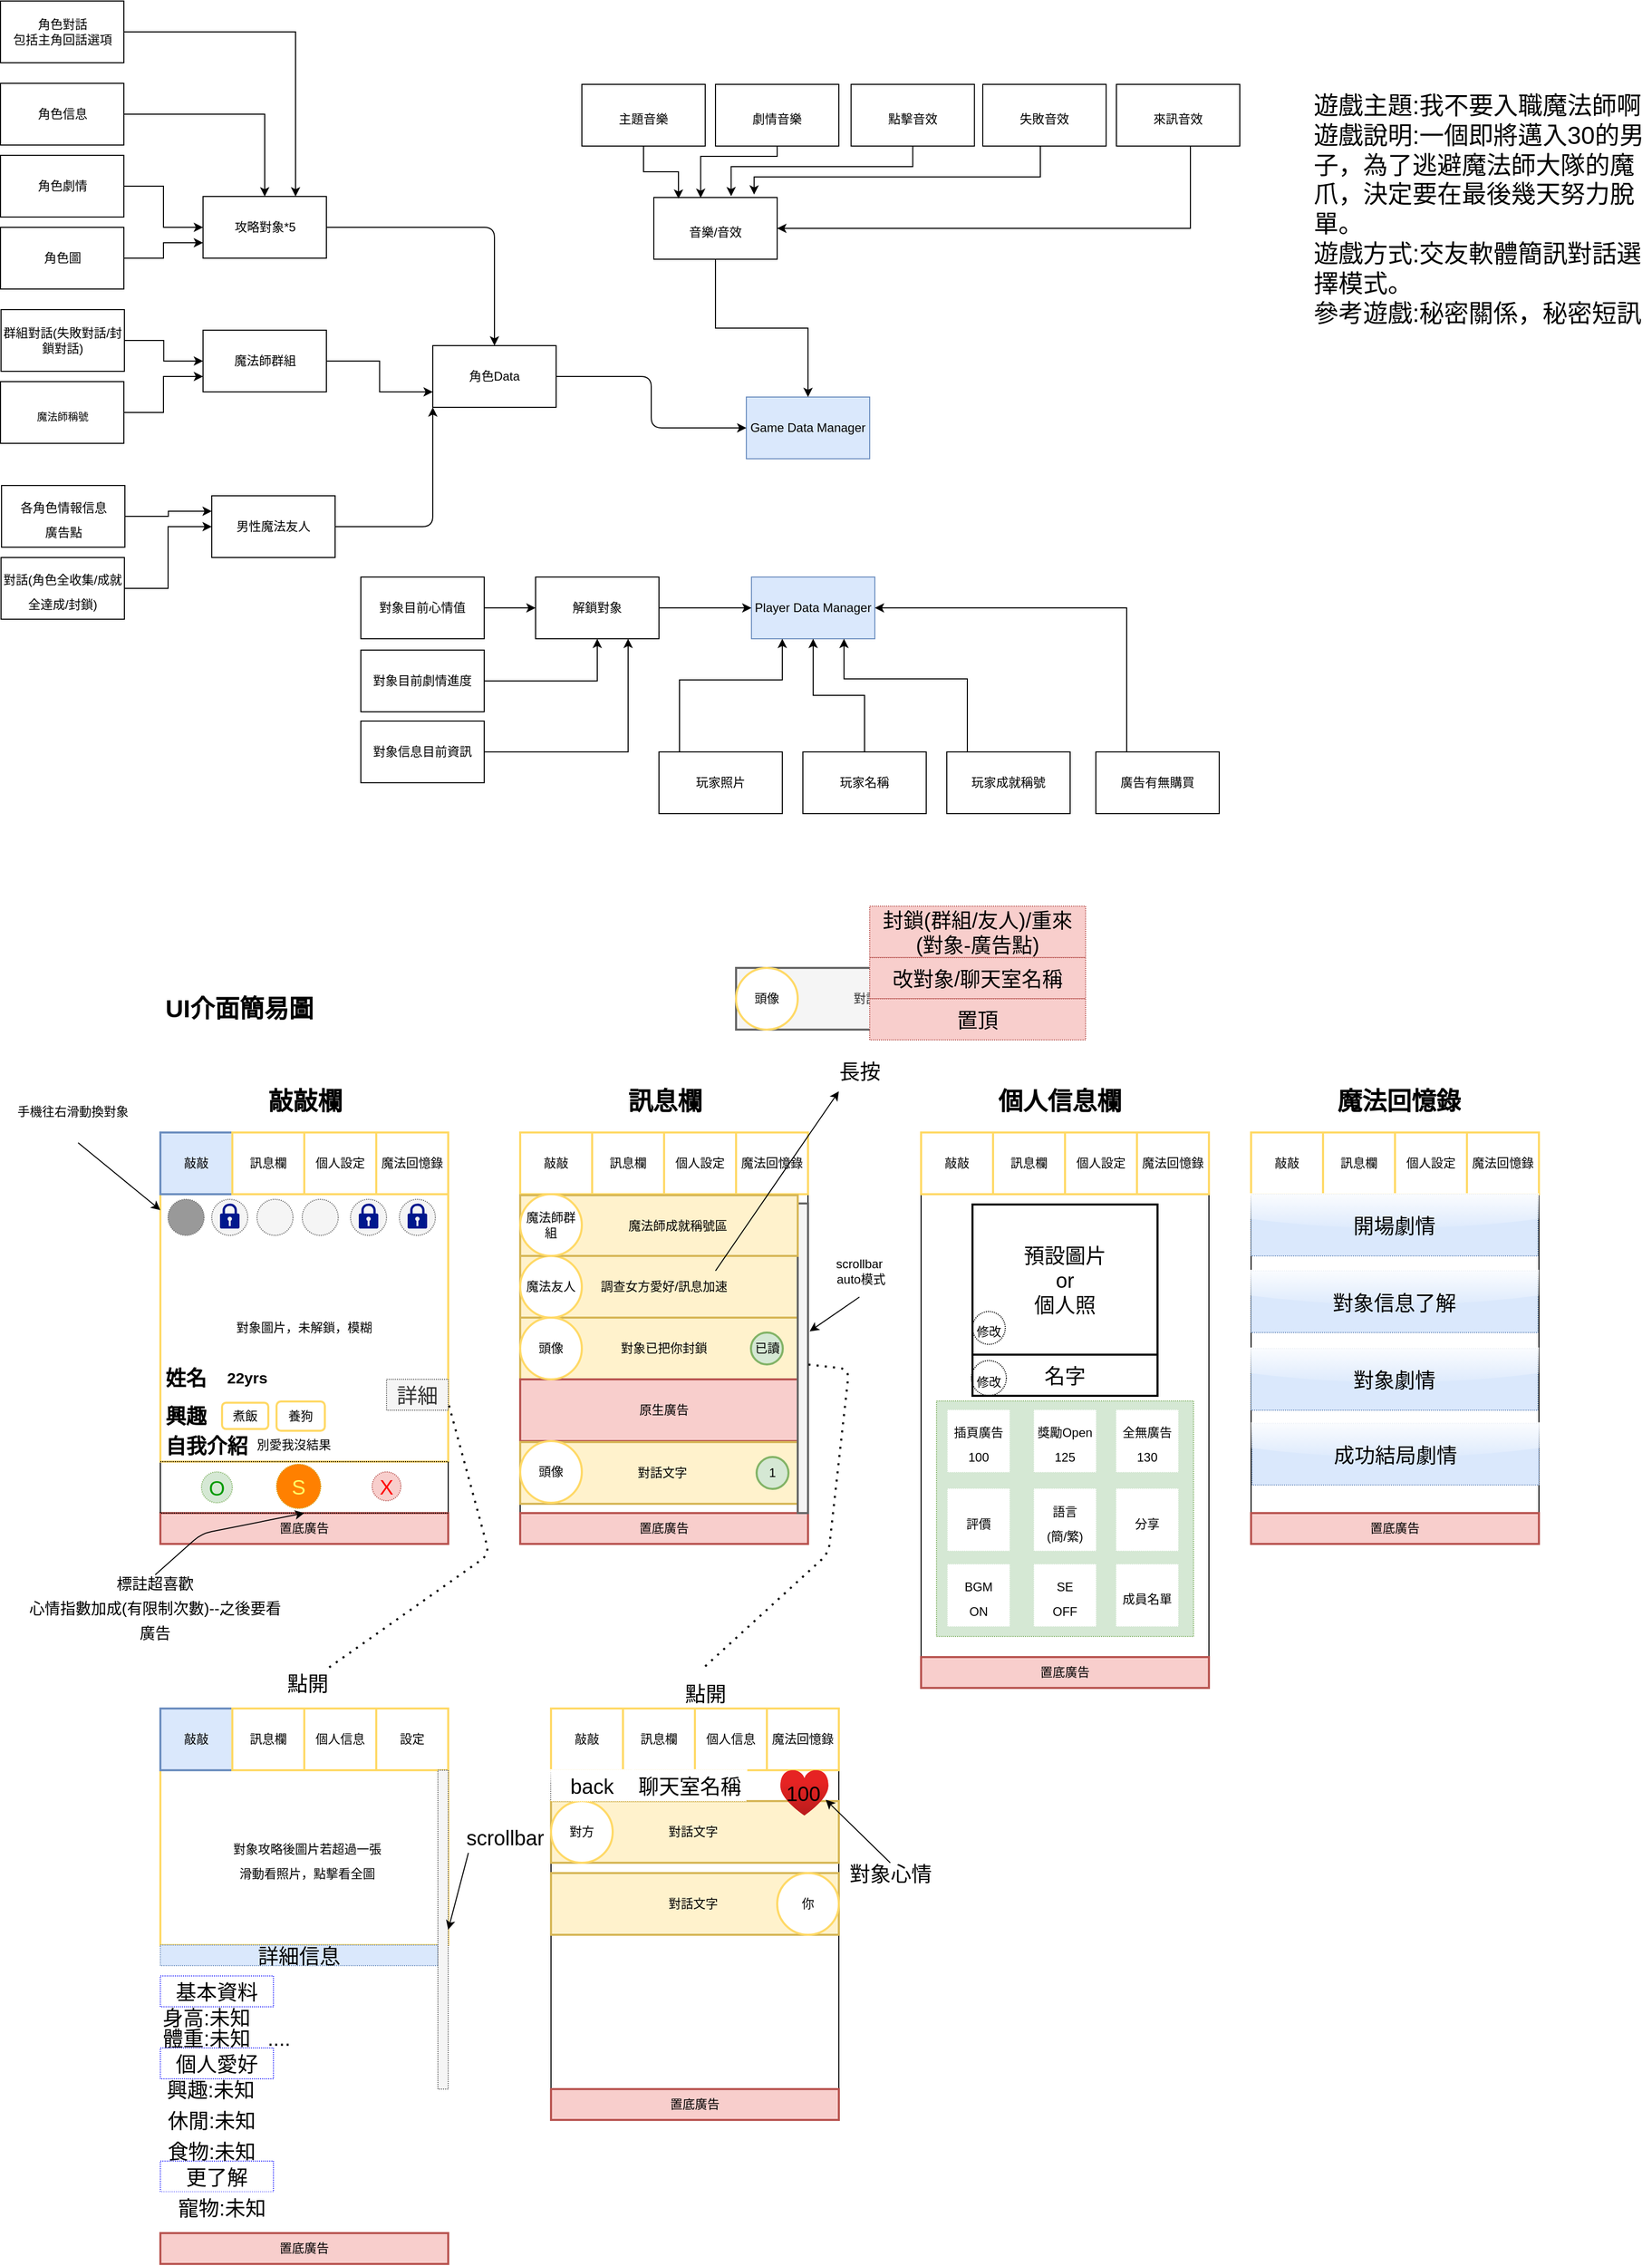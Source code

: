 <mxfile version="13.7.7" type="github">
  <diagram id="C5RBs43oDa-KdzZeNtuy" name="Page-1">
    <mxGraphModel dx="1730" dy="2136" grid="1" gridSize="10" guides="1" tooltips="1" connect="1" arrows="1" fold="1" page="1" pageScale="1" pageWidth="827" pageHeight="1169" math="0" shadow="0">
      <root>
        <mxCell id="WIyWlLk6GJQsqaUBKTNV-0" />
        <mxCell id="WIyWlLk6GJQsqaUBKTNV-1" parent="WIyWlLk6GJQsqaUBKTNV-0" />
        <mxCell id="mySx-vdoxIDwQuJCz_Mn-138" value="" style="rounded=0;whiteSpace=wrap;html=1;strokeColor=#FFFFFF;" vertex="1" parent="WIyWlLk6GJQsqaUBKTNV-1">
          <mxGeometry x="180" y="1480" width="280" height="540" as="geometry" />
        </mxCell>
        <mxCell id="o_hP6OhIO7ro0egOGFB4-0" value="Game Data Manager" style="rounded=0;whiteSpace=wrap;html=1;fillColor=#dae8fc;strokeColor=#6c8ebf;" parent="WIyWlLk6GJQsqaUBKTNV-1" vertex="1">
          <mxGeometry x="750" y="205" width="120" height="60" as="geometry" />
        </mxCell>
        <mxCell id="o_hP6OhIO7ro0egOGFB4-37" style="edgeStyle=orthogonalEdgeStyle;curved=0;rounded=1;sketch=0;orthogonalLoop=1;jettySize=auto;html=1;entryX=0;entryY=1;entryDx=0;entryDy=0;" parent="WIyWlLk6GJQsqaUBKTNV-1" source="o_hP6OhIO7ro0egOGFB4-10" target="o_hP6OhIO7ro0egOGFB4-24" edge="1">
          <mxGeometry relative="1" as="geometry" />
        </mxCell>
        <mxCell id="o_hP6OhIO7ro0egOGFB4-10" value="男性魔法友人&lt;br&gt;" style="rounded=0;whiteSpace=wrap;html=1;" parent="WIyWlLk6GJQsqaUBKTNV-1" vertex="1">
          <mxGeometry x="230" y="301" width="120" height="60" as="geometry" />
        </mxCell>
        <mxCell id="o_hP6OhIO7ro0egOGFB4-13" value="Player Data Manager" style="rounded=0;whiteSpace=wrap;html=1;fillColor=#dae8fc;strokeColor=#6c8ebf;" parent="WIyWlLk6GJQsqaUBKTNV-1" vertex="1">
          <mxGeometry x="755" y="380" width="120" height="60" as="geometry" />
        </mxCell>
        <mxCell id="o_hP6OhIO7ro0egOGFB4-39" style="edgeStyle=orthogonalEdgeStyle;curved=0;rounded=1;sketch=0;orthogonalLoop=1;jettySize=auto;html=1;entryX=0;entryY=0.5;entryDx=0;entryDy=0;" parent="WIyWlLk6GJQsqaUBKTNV-1" source="o_hP6OhIO7ro0egOGFB4-24" target="o_hP6OhIO7ro0egOGFB4-0" edge="1">
          <mxGeometry relative="1" as="geometry" />
        </mxCell>
        <mxCell id="o_hP6OhIO7ro0egOGFB4-24" value="角色Data" style="rounded=0;whiteSpace=wrap;html=1;sketch=0;" parent="WIyWlLk6GJQsqaUBKTNV-1" vertex="1">
          <mxGeometry x="445" y="155" width="120" height="60" as="geometry" />
        </mxCell>
        <mxCell id="o_hP6OhIO7ro0egOGFB4-69" value="&lt;font style=&quot;font-size: 24px&quot;&gt;遊戲主題:我不要入職魔法師啊&lt;br&gt;遊戲說明:一個即將邁入30的男子，為了逃避魔法師大隊的魔爪，決定要在最後幾天努力脫單。&lt;br&gt;遊戲方式:交友軟體簡訊對話選擇模式。&lt;br&gt;參考遊戲:秘密關係，秘密短訊&lt;br&gt;&lt;/font&gt;" style="text;html=1;strokeColor=none;fillColor=none;align=left;verticalAlign=top;whiteSpace=wrap;rounded=0;sketch=0;" parent="WIyWlLk6GJQsqaUBKTNV-1" vertex="1">
          <mxGeometry x="1300" y="-99" width="330" height="380" as="geometry" />
        </mxCell>
        <mxCell id="mySx-vdoxIDwQuJCz_Mn-329" style="edgeStyle=orthogonalEdgeStyle;rounded=0;orthogonalLoop=1;jettySize=auto;html=1;entryX=0;entryY=0.5;entryDx=0;entryDy=0;fontSize=20;fontColor=none;" edge="1" parent="WIyWlLk6GJQsqaUBKTNV-1" source="o_hP6OhIO7ro0egOGFB4-71" target="o_hP6OhIO7ro0egOGFB4-79">
          <mxGeometry relative="1" as="geometry" />
        </mxCell>
        <mxCell id="o_hP6OhIO7ro0egOGFB4-71" value="角色劇情" style="rounded=0;whiteSpace=wrap;html=1;sketch=0;align=center;" parent="WIyWlLk6GJQsqaUBKTNV-1" vertex="1">
          <mxGeometry x="24.5" y="-30" width="120" height="60" as="geometry" />
        </mxCell>
        <mxCell id="o_hP6OhIO7ro0egOGFB4-74" value="" style="edgeStyle=orthogonalEdgeStyle;curved=0;rounded=1;sketch=0;orthogonalLoop=1;jettySize=auto;html=1;" parent="WIyWlLk6GJQsqaUBKTNV-1" source="o_hP6OhIO7ro0egOGFB4-73" target="o_hP6OhIO7ro0egOGFB4-13" edge="1">
          <mxGeometry relative="1" as="geometry" />
        </mxCell>
        <mxCell id="o_hP6OhIO7ro0egOGFB4-73" value="解鎖對象" style="rounded=0;whiteSpace=wrap;html=1;sketch=0;align=center;" parent="WIyWlLk6GJQsqaUBKTNV-1" vertex="1">
          <mxGeometry x="545" y="380" width="120" height="60" as="geometry" />
        </mxCell>
        <mxCell id="mySx-vdoxIDwQuJCz_Mn-328" style="edgeStyle=orthogonalEdgeStyle;rounded=0;orthogonalLoop=1;jettySize=auto;html=1;entryX=0;entryY=0.75;entryDx=0;entryDy=0;fontSize=20;fontColor=none;" edge="1" parent="WIyWlLk6GJQsqaUBKTNV-1" source="o_hP6OhIO7ro0egOGFB4-77" target="o_hP6OhIO7ro0egOGFB4-79">
          <mxGeometry relative="1" as="geometry" />
        </mxCell>
        <mxCell id="o_hP6OhIO7ro0egOGFB4-77" value="角色圖" style="rounded=0;whiteSpace=wrap;html=1;sketch=0;align=center;" parent="WIyWlLk6GJQsqaUBKTNV-1" vertex="1">
          <mxGeometry x="24.5" y="40" width="120" height="60" as="geometry" />
        </mxCell>
        <mxCell id="o_hP6OhIO7ro0egOGFB4-83" style="edgeStyle=orthogonalEdgeStyle;curved=0;rounded=1;sketch=0;orthogonalLoop=1;jettySize=auto;html=1;" parent="WIyWlLk6GJQsqaUBKTNV-1" source="o_hP6OhIO7ro0egOGFB4-79" target="o_hP6OhIO7ro0egOGFB4-24" edge="1">
          <mxGeometry relative="1" as="geometry" />
        </mxCell>
        <mxCell id="o_hP6OhIO7ro0egOGFB4-79" value="攻略對象*5" style="rounded=0;whiteSpace=wrap;html=1;sketch=0;align=center;" parent="WIyWlLk6GJQsqaUBKTNV-1" vertex="1">
          <mxGeometry x="221.5" y="10" width="120" height="60" as="geometry" />
        </mxCell>
        <mxCell id="mySx-vdoxIDwQuJCz_Mn-330" style="edgeStyle=orthogonalEdgeStyle;rounded=0;orthogonalLoop=1;jettySize=auto;html=1;entryX=0;entryY=0.5;entryDx=0;entryDy=0;fontSize=20;fontColor=none;" edge="1" parent="WIyWlLk6GJQsqaUBKTNV-1" source="o_hP6OhIO7ro0egOGFB4-84" target="o_hP6OhIO7ro0egOGFB4-85">
          <mxGeometry relative="1" as="geometry" />
        </mxCell>
        <mxCell id="o_hP6OhIO7ro0egOGFB4-84" value="群組對話(失敗對話/封鎖對話)" style="rounded=0;whiteSpace=wrap;html=1;sketch=0;align=center;" parent="WIyWlLk6GJQsqaUBKTNV-1" vertex="1">
          <mxGeometry x="25" y="120" width="120" height="60" as="geometry" />
        </mxCell>
        <mxCell id="mySx-vdoxIDwQuJCz_Mn-331" style="edgeStyle=orthogonalEdgeStyle;rounded=0;orthogonalLoop=1;jettySize=auto;html=1;entryX=0;entryY=0.75;entryDx=0;entryDy=0;fontSize=20;fontColor=none;" edge="1" parent="WIyWlLk6GJQsqaUBKTNV-1" source="o_hP6OhIO7ro0egOGFB4-85" target="o_hP6OhIO7ro0egOGFB4-24">
          <mxGeometry relative="1" as="geometry" />
        </mxCell>
        <mxCell id="o_hP6OhIO7ro0egOGFB4-85" value="魔法師群組" style="rounded=0;whiteSpace=wrap;html=1;sketch=0;align=center;" parent="WIyWlLk6GJQsqaUBKTNV-1" vertex="1">
          <mxGeometry x="221.5" y="140" width="120" height="60" as="geometry" />
        </mxCell>
        <mxCell id="mySx-vdoxIDwQuJCz_Mn-2" value="" style="edgeStyle=orthogonalEdgeStyle;rounded=0;orthogonalLoop=1;jettySize=auto;html=1;" edge="1" parent="WIyWlLk6GJQsqaUBKTNV-1" source="mySx-vdoxIDwQuJCz_Mn-1" target="o_hP6OhIO7ro0egOGFB4-73">
          <mxGeometry relative="1" as="geometry" />
        </mxCell>
        <mxCell id="mySx-vdoxIDwQuJCz_Mn-1" value="對象目前心情值" style="rounded=0;whiteSpace=wrap;html=1;" vertex="1" parent="WIyWlLk6GJQsqaUBKTNV-1">
          <mxGeometry x="375" y="380" width="120" height="60" as="geometry" />
        </mxCell>
        <mxCell id="mySx-vdoxIDwQuJCz_Mn-5" style="edgeStyle=orthogonalEdgeStyle;rounded=0;orthogonalLoop=1;jettySize=auto;html=1;" edge="1" parent="WIyWlLk6GJQsqaUBKTNV-1" source="mySx-vdoxIDwQuJCz_Mn-3" target="o_hP6OhIO7ro0egOGFB4-73">
          <mxGeometry relative="1" as="geometry" />
        </mxCell>
        <mxCell id="mySx-vdoxIDwQuJCz_Mn-3" value="對象目前劇情進度" style="rounded=0;whiteSpace=wrap;html=1;" vertex="1" parent="WIyWlLk6GJQsqaUBKTNV-1">
          <mxGeometry x="375" y="451" width="120" height="60" as="geometry" />
        </mxCell>
        <mxCell id="mySx-vdoxIDwQuJCz_Mn-8" value="" style="edgeStyle=orthogonalEdgeStyle;rounded=0;orthogonalLoop=1;jettySize=auto;html=1;" edge="1" parent="WIyWlLk6GJQsqaUBKTNV-1" source="mySx-vdoxIDwQuJCz_Mn-7" target="o_hP6OhIO7ro0egOGFB4-13">
          <mxGeometry relative="1" as="geometry" />
        </mxCell>
        <mxCell id="mySx-vdoxIDwQuJCz_Mn-7" value="玩家名稱" style="rounded=0;whiteSpace=wrap;html=1;" vertex="1" parent="WIyWlLk6GJQsqaUBKTNV-1">
          <mxGeometry x="805" y="550" width="120" height="60" as="geometry" />
        </mxCell>
        <mxCell id="mySx-vdoxIDwQuJCz_Mn-10" style="edgeStyle=orthogonalEdgeStyle;rounded=0;orthogonalLoop=1;jettySize=auto;html=1;entryX=0.25;entryY=1;entryDx=0;entryDy=0;" edge="1" parent="WIyWlLk6GJQsqaUBKTNV-1" source="mySx-vdoxIDwQuJCz_Mn-9" target="o_hP6OhIO7ro0egOGFB4-13">
          <mxGeometry relative="1" as="geometry">
            <Array as="points">
              <mxPoint x="685" y="480" />
              <mxPoint x="785" y="480" />
            </Array>
          </mxGeometry>
        </mxCell>
        <mxCell id="mySx-vdoxIDwQuJCz_Mn-9" value="玩家照片" style="rounded=0;whiteSpace=wrap;html=1;" vertex="1" parent="WIyWlLk6GJQsqaUBKTNV-1">
          <mxGeometry x="665" y="550" width="120" height="60" as="geometry" />
        </mxCell>
        <mxCell id="mySx-vdoxIDwQuJCz_Mn-12" style="edgeStyle=orthogonalEdgeStyle;rounded=0;orthogonalLoop=1;jettySize=auto;html=1;entryX=0.75;entryY=1;entryDx=0;entryDy=0;" edge="1" parent="WIyWlLk6GJQsqaUBKTNV-1" source="mySx-vdoxIDwQuJCz_Mn-11" target="o_hP6OhIO7ro0egOGFB4-13">
          <mxGeometry relative="1" as="geometry">
            <Array as="points">
              <mxPoint x="965" y="479" />
              <mxPoint x="845" y="479" />
            </Array>
          </mxGeometry>
        </mxCell>
        <mxCell id="mySx-vdoxIDwQuJCz_Mn-11" value="玩家成就稱號" style="rounded=0;whiteSpace=wrap;html=1;" vertex="1" parent="WIyWlLk6GJQsqaUBKTNV-1">
          <mxGeometry x="945" y="550" width="120" height="60" as="geometry" />
        </mxCell>
        <mxCell id="mySx-vdoxIDwQuJCz_Mn-15" style="edgeStyle=orthogonalEdgeStyle;rounded=0;orthogonalLoop=1;jettySize=auto;html=1;entryX=0.75;entryY=1;entryDx=0;entryDy=0;" edge="1" parent="WIyWlLk6GJQsqaUBKTNV-1" source="mySx-vdoxIDwQuJCz_Mn-14" target="o_hP6OhIO7ro0egOGFB4-73">
          <mxGeometry relative="1" as="geometry" />
        </mxCell>
        <mxCell id="mySx-vdoxIDwQuJCz_Mn-14" value="對象信息目前資訊" style="rounded=0;whiteSpace=wrap;html=1;" vertex="1" parent="WIyWlLk6GJQsqaUBKTNV-1">
          <mxGeometry x="375" y="520" width="120" height="60" as="geometry" />
        </mxCell>
        <mxCell id="mySx-vdoxIDwQuJCz_Mn-17" style="edgeStyle=orthogonalEdgeStyle;rounded=0;orthogonalLoop=1;jettySize=auto;html=1;exitX=1;exitY=0.5;exitDx=0;exitDy=0;entryX=0.5;entryY=0;entryDx=0;entryDy=0;" edge="1" parent="WIyWlLk6GJQsqaUBKTNV-1" source="mySx-vdoxIDwQuJCz_Mn-16" target="o_hP6OhIO7ro0egOGFB4-79">
          <mxGeometry relative="1" as="geometry" />
        </mxCell>
        <mxCell id="mySx-vdoxIDwQuJCz_Mn-16" value="角色信息&lt;br&gt;" style="rounded=0;whiteSpace=wrap;html=1;" vertex="1" parent="WIyWlLk6GJQsqaUBKTNV-1">
          <mxGeometry x="24.5" y="-100" width="120" height="60" as="geometry" />
        </mxCell>
        <mxCell id="mySx-vdoxIDwQuJCz_Mn-19" value="" style="rounded=0;whiteSpace=wrap;html=1;" vertex="1" parent="WIyWlLk6GJQsqaUBKTNV-1">
          <mxGeometry x="180" y="920" width="280" height="400" as="geometry" />
        </mxCell>
        <mxCell id="mySx-vdoxIDwQuJCz_Mn-20" value="&lt;h1&gt;UI介面簡易圖&lt;/h1&gt;" style="text;html=1;strokeColor=none;fillColor=none;spacing=5;spacingTop=-20;whiteSpace=wrap;overflow=hidden;rounded=0;" vertex="1" parent="WIyWlLk6GJQsqaUBKTNV-1">
          <mxGeometry x="180" y="780" width="190" height="120" as="geometry" />
        </mxCell>
        <mxCell id="mySx-vdoxIDwQuJCz_Mn-21" value="&lt;h1&gt;敲敲欄&lt;/h1&gt;" style="text;html=1;strokeColor=none;fillColor=none;spacing=5;spacingTop=-20;whiteSpace=wrap;overflow=hidden;rounded=0;" vertex="1" parent="WIyWlLk6GJQsqaUBKTNV-1">
          <mxGeometry x="280" y="870" width="80" height="40" as="geometry" />
        </mxCell>
        <mxCell id="mySx-vdoxIDwQuJCz_Mn-22" value="&lt;h1&gt;訊息欄&lt;/h1&gt;" style="text;html=1;strokeColor=none;fillColor=none;spacing=5;spacingTop=-20;whiteSpace=wrap;overflow=hidden;rounded=0;" vertex="1" parent="WIyWlLk6GJQsqaUBKTNV-1">
          <mxGeometry x="630" y="870" width="80" height="40" as="geometry" />
        </mxCell>
        <mxCell id="mySx-vdoxIDwQuJCz_Mn-23" value="" style="rounded=0;whiteSpace=wrap;html=1;" vertex="1" parent="WIyWlLk6GJQsqaUBKTNV-1">
          <mxGeometry x="530" y="920" width="280" height="400" as="geometry" />
        </mxCell>
        <mxCell id="mySx-vdoxIDwQuJCz_Mn-26" value="調查女方愛好/訊息加速" style="rounded=0;whiteSpace=wrap;html=1;fillColor=#fff2cc;strokeColor=#d6b656;strokeWidth=2;" vertex="1" parent="WIyWlLk6GJQsqaUBKTNV-1">
          <mxGeometry x="530" y="1040" width="280" height="60" as="geometry" />
        </mxCell>
        <mxCell id="mySx-vdoxIDwQuJCz_Mn-27" value="對象已把你封鎖" style="rounded=0;whiteSpace=wrap;html=1;fillColor=#fff2cc;strokeColor=#d6b656;strokeWidth=2;" vertex="1" parent="WIyWlLk6GJQsqaUBKTNV-1">
          <mxGeometry x="530" y="1100" width="280" height="60" as="geometry" />
        </mxCell>
        <mxCell id="mySx-vdoxIDwQuJCz_Mn-28" value="原生廣告" style="rounded=0;whiteSpace=wrap;html=1;fillColor=#f8cecc;strokeColor=#b85450;strokeWidth=2;" vertex="1" parent="WIyWlLk6GJQsqaUBKTNV-1">
          <mxGeometry x="530" y="1160" width="280" height="60" as="geometry" />
        </mxCell>
        <mxCell id="mySx-vdoxIDwQuJCz_Mn-29" value="&lt;span&gt;對話文字&amp;nbsp;&lt;/span&gt;" style="rounded=0;whiteSpace=wrap;html=1;fillColor=#fff2cc;strokeColor=#d6b656;strokeWidth=2;" vertex="1" parent="WIyWlLk6GJQsqaUBKTNV-1">
          <mxGeometry x="530" y="1221" width="280" height="60" as="geometry" />
        </mxCell>
        <mxCell id="mySx-vdoxIDwQuJCz_Mn-30" value="置底廣告" style="rounded=0;whiteSpace=wrap;html=1;strokeColor=#b85450;strokeWidth=2;fillColor=#f8cecc;" vertex="1" parent="WIyWlLk6GJQsqaUBKTNV-1">
          <mxGeometry x="530" y="1290" width="280" height="30" as="geometry" />
        </mxCell>
        <mxCell id="mySx-vdoxIDwQuJCz_Mn-31" value="置底廣告" style="rounded=0;whiteSpace=wrap;html=1;strokeColor=#b85450;strokeWidth=2;fillColor=#f8cecc;" vertex="1" parent="WIyWlLk6GJQsqaUBKTNV-1">
          <mxGeometry x="180" y="1290" width="280" height="30" as="geometry" />
        </mxCell>
        <mxCell id="mySx-vdoxIDwQuJCz_Mn-33" value="&lt;span&gt;魔法友人&lt;/span&gt;" style="ellipse;whiteSpace=wrap;html=1;aspect=fixed;strokeColor=#FFD966;strokeWidth=2;" vertex="1" parent="WIyWlLk6GJQsqaUBKTNV-1">
          <mxGeometry x="530" y="1040" width="60" height="60" as="geometry" />
        </mxCell>
        <mxCell id="mySx-vdoxIDwQuJCz_Mn-34" value="頭像" style="ellipse;whiteSpace=wrap;html=1;aspect=fixed;strokeColor=#FFD966;strokeWidth=2;" vertex="1" parent="WIyWlLk6GJQsqaUBKTNV-1">
          <mxGeometry x="530" y="1100" width="60" height="60" as="geometry" />
        </mxCell>
        <mxCell id="mySx-vdoxIDwQuJCz_Mn-35" value="頭像" style="ellipse;whiteSpace=wrap;html=1;aspect=fixed;strokeColor=#FFD966;strokeWidth=2;" vertex="1" parent="WIyWlLk6GJQsqaUBKTNV-1">
          <mxGeometry x="530" y="1220" width="60" height="60" as="geometry" />
        </mxCell>
        <mxCell id="mySx-vdoxIDwQuJCz_Mn-36" value="1" style="ellipse;whiteSpace=wrap;html=1;aspect=fixed;strokeColor=#82b366;strokeWidth=2;fillColor=#d5e8d4;" vertex="1" parent="WIyWlLk6GJQsqaUBKTNV-1">
          <mxGeometry x="760" y="1235.5" width="31" height="31" as="geometry" />
        </mxCell>
        <mxCell id="mySx-vdoxIDwQuJCz_Mn-37" value="已讀" style="ellipse;whiteSpace=wrap;html=1;aspect=fixed;strokeColor=#82b366;strokeWidth=2;fillColor=#d5e8d4;" vertex="1" parent="WIyWlLk6GJQsqaUBKTNV-1">
          <mxGeometry x="754.5" y="1114.5" width="31" height="31" as="geometry" />
        </mxCell>
        <mxCell id="mySx-vdoxIDwQuJCz_Mn-39" value="" style="rounded=0;whiteSpace=wrap;html=1;strokeColor=#666666;strokeWidth=2;fillColor=#f5f5f5;fontColor=#333333;" vertex="1" parent="WIyWlLk6GJQsqaUBKTNV-1">
          <mxGeometry x="800" y="989" width="10" height="301" as="geometry" />
        </mxCell>
        <mxCell id="mySx-vdoxIDwQuJCz_Mn-40" value="" style="endArrow=classic;html=1;entryX=1.16;entryY=0.413;entryDx=0;entryDy=0;entryPerimeter=0;exitX=0.5;exitY=1;exitDx=0;exitDy=0;" edge="1" parent="WIyWlLk6GJQsqaUBKTNV-1" source="mySx-vdoxIDwQuJCz_Mn-41" target="mySx-vdoxIDwQuJCz_Mn-39">
          <mxGeometry width="50" height="50" relative="1" as="geometry">
            <mxPoint x="890" y="1060" as="sourcePoint" />
            <mxPoint x="630" y="1100" as="targetPoint" />
          </mxGeometry>
        </mxCell>
        <mxCell id="mySx-vdoxIDwQuJCz_Mn-41" value="scrollbar&lt;br&gt;&amp;nbsp;auto模式" style="text;html=1;strokeColor=none;fillColor=none;align=center;verticalAlign=middle;whiteSpace=wrap;rounded=0;" vertex="1" parent="WIyWlLk6GJQsqaUBKTNV-1">
          <mxGeometry x="810" y="1030" width="100" height="50" as="geometry" />
        </mxCell>
        <mxCell id="mySx-vdoxIDwQuJCz_Mn-43" value="" style="rounded=0;whiteSpace=wrap;html=1;" vertex="1" parent="WIyWlLk6GJQsqaUBKTNV-1">
          <mxGeometry x="1241" y="920" width="280" height="400" as="geometry" />
        </mxCell>
        <mxCell id="mySx-vdoxIDwQuJCz_Mn-44" value="&lt;h1&gt;魔法回憶錄&lt;/h1&gt;" style="text;html=1;strokeColor=none;fillColor=none;spacing=5;spacingTop=-20;whiteSpace=wrap;overflow=hidden;rounded=0;" vertex="1" parent="WIyWlLk6GJQsqaUBKTNV-1">
          <mxGeometry x="1320" y="870" width="139" height="40" as="geometry" />
        </mxCell>
        <mxCell id="mySx-vdoxIDwQuJCz_Mn-45" value="置底廣告" style="rounded=0;whiteSpace=wrap;html=1;strokeColor=#b85450;strokeWidth=2;fillColor=#f8cecc;" vertex="1" parent="WIyWlLk6GJQsqaUBKTNV-1">
          <mxGeometry x="1241" y="1290" width="280" height="30" as="geometry" />
        </mxCell>
        <mxCell id="mySx-vdoxIDwQuJCz_Mn-46" value="" style="rounded=0;whiteSpace=wrap;html=1;strokeColor=#FFD966;strokeWidth=2;" vertex="1" parent="WIyWlLk6GJQsqaUBKTNV-1">
          <mxGeometry x="530" y="920" width="280" height="60" as="geometry" />
        </mxCell>
        <mxCell id="mySx-vdoxIDwQuJCz_Mn-48" value="對象圖片，未解鎖，模糊" style="rounded=0;whiteSpace=wrap;html=1;strokeColor=#FFD966;strokeWidth=2;" vertex="1" parent="WIyWlLk6GJQsqaUBKTNV-1">
          <mxGeometry x="180" y="980" width="280" height="260" as="geometry" />
        </mxCell>
        <mxCell id="mySx-vdoxIDwQuJCz_Mn-64" value="" style="group" vertex="1" connectable="0" parent="WIyWlLk6GJQsqaUBKTNV-1">
          <mxGeometry x="1241" y="920" width="280" height="60" as="geometry" />
        </mxCell>
        <mxCell id="mySx-vdoxIDwQuJCz_Mn-60" value="&lt;span&gt;敲敲&lt;/span&gt;" style="rounded=0;whiteSpace=wrap;html=1;strokeColor=#FFD966;strokeWidth=2;" vertex="1" parent="mySx-vdoxIDwQuJCz_Mn-64">
          <mxGeometry width="70" height="60" as="geometry" />
        </mxCell>
        <mxCell id="mySx-vdoxIDwQuJCz_Mn-61" value="&lt;span&gt;訊息欄&lt;/span&gt;" style="rounded=0;whiteSpace=wrap;html=1;strokeColor=#FFD966;strokeWidth=2;" vertex="1" parent="mySx-vdoxIDwQuJCz_Mn-64">
          <mxGeometry x="70" width="70" height="60" as="geometry" />
        </mxCell>
        <mxCell id="mySx-vdoxIDwQuJCz_Mn-62" value="個人設定" style="rounded=0;whiteSpace=wrap;html=1;strokeColor=#FFD966;strokeWidth=2;" vertex="1" parent="mySx-vdoxIDwQuJCz_Mn-64">
          <mxGeometry x="140" width="70" height="60" as="geometry" />
        </mxCell>
        <mxCell id="mySx-vdoxIDwQuJCz_Mn-63" value="魔法回憶錄" style="rounded=0;whiteSpace=wrap;html=1;strokeColor=#FFD966;strokeWidth=2;align=center;" vertex="1" parent="mySx-vdoxIDwQuJCz_Mn-64">
          <mxGeometry x="210" width="70" height="60" as="geometry" />
        </mxCell>
        <mxCell id="mySx-vdoxIDwQuJCz_Mn-65" value="" style="group;fillColor=#e1d5e7;strokeColor=#9673a6;" vertex="1" connectable="0" parent="WIyWlLk6GJQsqaUBKTNV-1">
          <mxGeometry x="180" y="920" width="280" height="60" as="geometry" />
        </mxCell>
        <mxCell id="mySx-vdoxIDwQuJCz_Mn-56" value="敲敲" style="rounded=0;whiteSpace=wrap;html=1;strokeColor=#6c8ebf;strokeWidth=2;fillColor=#dae8fc;" vertex="1" parent="mySx-vdoxIDwQuJCz_Mn-65">
          <mxGeometry width="70" height="60" as="geometry" />
        </mxCell>
        <mxCell id="mySx-vdoxIDwQuJCz_Mn-57" value="訊息欄" style="rounded=0;whiteSpace=wrap;html=1;strokeColor=#FFD966;strokeWidth=2;" vertex="1" parent="mySx-vdoxIDwQuJCz_Mn-65">
          <mxGeometry x="70" width="70" height="60" as="geometry" />
        </mxCell>
        <mxCell id="mySx-vdoxIDwQuJCz_Mn-58" value="個人設定" style="rounded=0;whiteSpace=wrap;html=1;strokeColor=#FFD966;strokeWidth=2;" vertex="1" parent="mySx-vdoxIDwQuJCz_Mn-65">
          <mxGeometry x="140" width="70" height="60" as="geometry" />
        </mxCell>
        <mxCell id="mySx-vdoxIDwQuJCz_Mn-59" value="魔法回憶錄" style="rounded=0;whiteSpace=wrap;html=1;strokeColor=#FFD966;strokeWidth=2;" vertex="1" parent="mySx-vdoxIDwQuJCz_Mn-65">
          <mxGeometry x="210" width="70" height="60" as="geometry" />
        </mxCell>
        <mxCell id="mySx-vdoxIDwQuJCz_Mn-66" value="" style="group" vertex="1" connectable="0" parent="WIyWlLk6GJQsqaUBKTNV-1">
          <mxGeometry x="530" y="920" width="280" height="60" as="geometry" />
        </mxCell>
        <mxCell id="mySx-vdoxIDwQuJCz_Mn-67" value="敲敲" style="rounded=0;whiteSpace=wrap;html=1;strokeColor=#FFD966;strokeWidth=2;" vertex="1" parent="mySx-vdoxIDwQuJCz_Mn-66">
          <mxGeometry width="70" height="60" as="geometry" />
        </mxCell>
        <mxCell id="mySx-vdoxIDwQuJCz_Mn-68" value="&lt;span&gt;訊息欄&lt;/span&gt;" style="rounded=0;whiteSpace=wrap;html=1;strokeColor=#FFD966;strokeWidth=2;" vertex="1" parent="mySx-vdoxIDwQuJCz_Mn-66">
          <mxGeometry x="70" width="70" height="60" as="geometry" />
        </mxCell>
        <mxCell id="mySx-vdoxIDwQuJCz_Mn-69" value="個人設定" style="rounded=0;whiteSpace=wrap;html=1;strokeColor=#FFD966;strokeWidth=2;" vertex="1" parent="mySx-vdoxIDwQuJCz_Mn-66">
          <mxGeometry x="140" width="70" height="60" as="geometry" />
        </mxCell>
        <mxCell id="mySx-vdoxIDwQuJCz_Mn-70" value="魔法回憶錄" style="rounded=0;whiteSpace=wrap;html=1;strokeColor=#FFD966;strokeWidth=2;" vertex="1" parent="mySx-vdoxIDwQuJCz_Mn-66">
          <mxGeometry x="210" width="70" height="60" as="geometry" />
        </mxCell>
        <mxCell id="mySx-vdoxIDwQuJCz_Mn-71" value="" style="rounded=0;whiteSpace=wrap;html=1;" vertex="1" parent="WIyWlLk6GJQsqaUBKTNV-1">
          <mxGeometry x="920" y="920" width="280" height="540" as="geometry" />
        </mxCell>
        <mxCell id="mySx-vdoxIDwQuJCz_Mn-72" value="&lt;h1&gt;個人信息欄&lt;/h1&gt;" style="text;html=1;strokeColor=none;fillColor=none;spacing=5;spacingTop=-20;whiteSpace=wrap;overflow=hidden;rounded=0;" vertex="1" parent="WIyWlLk6GJQsqaUBKTNV-1">
          <mxGeometry x="990" y="870" width="140" height="40" as="geometry" />
        </mxCell>
        <mxCell id="mySx-vdoxIDwQuJCz_Mn-73" value="置底廣告" style="rounded=0;whiteSpace=wrap;html=1;strokeColor=#b85450;strokeWidth=2;fillColor=#f8cecc;" vertex="1" parent="WIyWlLk6GJQsqaUBKTNV-1">
          <mxGeometry x="920" y="1430" width="280" height="30" as="geometry" />
        </mxCell>
        <mxCell id="mySx-vdoxIDwQuJCz_Mn-74" value="" style="group" vertex="1" connectable="0" parent="WIyWlLk6GJQsqaUBKTNV-1">
          <mxGeometry x="920" y="920" width="280" height="60" as="geometry" />
        </mxCell>
        <mxCell id="mySx-vdoxIDwQuJCz_Mn-75" value="敲敲" style="rounded=0;whiteSpace=wrap;html=1;strokeColor=#FFD966;strokeWidth=2;" vertex="1" parent="mySx-vdoxIDwQuJCz_Mn-74">
          <mxGeometry width="70" height="60" as="geometry" />
        </mxCell>
        <mxCell id="mySx-vdoxIDwQuJCz_Mn-76" value="&lt;span&gt;訊息欄&lt;/span&gt;" style="rounded=0;whiteSpace=wrap;html=1;strokeColor=#FFD966;strokeWidth=2;" vertex="1" parent="mySx-vdoxIDwQuJCz_Mn-74">
          <mxGeometry x="70" width="70" height="60" as="geometry" />
        </mxCell>
        <mxCell id="mySx-vdoxIDwQuJCz_Mn-77" value="個人設定" style="rounded=0;whiteSpace=wrap;html=1;strokeColor=#FFD966;strokeWidth=2;" vertex="1" parent="mySx-vdoxIDwQuJCz_Mn-74">
          <mxGeometry x="140" width="70" height="60" as="geometry" />
        </mxCell>
        <mxCell id="mySx-vdoxIDwQuJCz_Mn-78" value="魔法回憶錄" style="rounded=0;whiteSpace=wrap;html=1;strokeColor=#FFD966;strokeWidth=2;" vertex="1" parent="mySx-vdoxIDwQuJCz_Mn-74">
          <mxGeometry x="210" width="70" height="60" as="geometry" />
        </mxCell>
        <mxCell id="mySx-vdoxIDwQuJCz_Mn-79" value="&lt;h1 style=&quot;font-size: 20px;&quot;&gt;姓名&lt;/h1&gt;" style="text;html=1;strokeColor=none;fillColor=none;spacing=5;spacingTop=-20;whiteSpace=wrap;overflow=hidden;rounded=0;fontSize=20;" vertex="1" parent="WIyWlLk6GJQsqaUBKTNV-1">
          <mxGeometry x="180" y="1143.75" width="50" height="30" as="geometry" />
        </mxCell>
        <mxCell id="mySx-vdoxIDwQuJCz_Mn-80" value="&lt;h1&gt;&lt;font style=&quot;font-size: 15px&quot;&gt;22yrs&lt;/font&gt;&lt;/h1&gt;" style="text;html=1;strokeColor=none;fillColor=none;spacing=5;spacingTop=-20;whiteSpace=wrap;overflow=hidden;rounded=0;" vertex="1" parent="WIyWlLk6GJQsqaUBKTNV-1">
          <mxGeometry x="240" y="1136" width="60" height="45.5" as="geometry" />
        </mxCell>
        <mxCell id="mySx-vdoxIDwQuJCz_Mn-82" value="煮飯" style="rounded=1;whiteSpace=wrap;html=1;strokeColor=#FFD966;strokeWidth=2;" vertex="1" parent="WIyWlLk6GJQsqaUBKTNV-1">
          <mxGeometry x="240" y="1182.75" width="45" height="25.5" as="geometry" />
        </mxCell>
        <mxCell id="mySx-vdoxIDwQuJCz_Mn-83" value="養狗" style="rounded=1;whiteSpace=wrap;html=1;strokeColor=#FFD966;strokeWidth=2;" vertex="1" parent="WIyWlLk6GJQsqaUBKTNV-1">
          <mxGeometry x="293" y="1181.5" width="47" height="28.5" as="geometry" />
        </mxCell>
        <mxCell id="mySx-vdoxIDwQuJCz_Mn-84" value="&lt;h1 style=&quot;font-size: 20px;&quot;&gt;興趣&lt;/h1&gt;" style="text;html=1;strokeColor=none;fillColor=none;spacing=5;spacingTop=-20;whiteSpace=wrap;overflow=hidden;rounded=0;fontSize=20;" vertex="1" parent="WIyWlLk6GJQsqaUBKTNV-1">
          <mxGeometry x="180" y="1181" width="50" height="24.5" as="geometry" />
        </mxCell>
        <mxCell id="mySx-vdoxIDwQuJCz_Mn-94" value="" style="endArrow=classic;html=1;" edge="1" parent="WIyWlLk6GJQsqaUBKTNV-1" target="mySx-vdoxIDwQuJCz_Mn-48">
          <mxGeometry width="50" height="50" relative="1" as="geometry">
            <mxPoint x="100" y="930" as="sourcePoint" />
            <mxPoint x="170" y="1020" as="targetPoint" />
          </mxGeometry>
        </mxCell>
        <mxCell id="mySx-vdoxIDwQuJCz_Mn-95" value="手機往右滑動換對象&lt;br&gt;" style="text;html=1;strokeColor=none;fillColor=none;align=center;verticalAlign=middle;whiteSpace=wrap;rounded=0;" vertex="1" parent="WIyWlLk6GJQsqaUBKTNV-1">
          <mxGeometry x="30" y="870" width="130" height="60" as="geometry" />
        </mxCell>
        <mxCell id="mySx-vdoxIDwQuJCz_Mn-96" value="&lt;h1 style=&quot;font-size: 20px&quot;&gt;自我介紹&lt;/h1&gt;" style="text;html=1;strokeColor=none;fillColor=none;spacing=5;spacingTop=-20;whiteSpace=wrap;overflow=hidden;rounded=0;" vertex="1" parent="WIyWlLk6GJQsqaUBKTNV-1">
          <mxGeometry x="180" y="1210" width="100" height="45.5" as="geometry" />
        </mxCell>
        <mxCell id="mySx-vdoxIDwQuJCz_Mn-99" value="&lt;span style=&quot;font-size: 12px&quot;&gt;別愛我沒結果&lt;/span&gt;" style="text;html=1;strokeColor=none;fillColor=none;align=center;verticalAlign=middle;whiteSpace=wrap;rounded=0;fontSize=20;" vertex="1" parent="WIyWlLk6GJQsqaUBKTNV-1">
          <mxGeometry x="265" y="1210" width="90" height="20" as="geometry" />
        </mxCell>
        <mxCell id="mySx-vdoxIDwQuJCz_Mn-103" value="預設圖片&lt;br&gt;or&lt;br&gt;個人照" style="rounded=0;whiteSpace=wrap;html=1;strokeColor=#000000;strokeWidth=2;fillColor=none;fontSize=20;fontColor=none;glass=1;" vertex="1" parent="WIyWlLk6GJQsqaUBKTNV-1">
          <mxGeometry x="970" y="990" width="180" height="146" as="geometry" />
        </mxCell>
        <mxCell id="mySx-vdoxIDwQuJCz_Mn-104" value="名字" style="rounded=0;whiteSpace=wrap;html=1;strokeColor=#000000;strokeWidth=2;fillColor=none;fontSize=20;fontColor=none;" vertex="1" parent="WIyWlLk6GJQsqaUBKTNV-1">
          <mxGeometry x="970" y="1136" width="180" height="40" as="geometry" />
        </mxCell>
        <mxCell id="mySx-vdoxIDwQuJCz_Mn-105" value="&lt;div style=&quot;text-align: justify&quot;&gt;&lt;span style=&quot;font-size: 12px&quot;&gt;修改&lt;/span&gt;&lt;/div&gt;" style="ellipse;whiteSpace=wrap;html=1;aspect=fixed;strokeWidth=1;fillColor=none;fontSize=20;fontColor=none;align=center;dashed=1;dashPattern=1 1;" vertex="1" parent="WIyWlLk6GJQsqaUBKTNV-1">
          <mxGeometry x="968.94" y="1141.75" width="34" height="34" as="geometry" />
        </mxCell>
        <mxCell id="mySx-vdoxIDwQuJCz_Mn-107" value="" style="rounded=0;whiteSpace=wrap;html=1;dashed=1;dashPattern=1 1;strokeColor=#000000;strokeWidth=1;fontSize=20;fontColor=none;fillColor=none;" vertex="1" parent="WIyWlLk6GJQsqaUBKTNV-1">
          <mxGeometry x="180" y="1240" width="280" height="50" as="geometry" />
        </mxCell>
        <mxCell id="mySx-vdoxIDwQuJCz_Mn-114" value="&lt;font color=&quot;#009900&quot;&gt;O&lt;/font&gt;" style="ellipse;whiteSpace=wrap;html=1;aspect=fixed;dashed=1;dashPattern=1 1;strokeColor=#82b366;strokeWidth=1;fillColor=#d5e8d4;fontSize=20;" vertex="1" parent="WIyWlLk6GJQsqaUBKTNV-1">
          <mxGeometry x="220" y="1250" width="30" height="30" as="geometry" />
        </mxCell>
        <mxCell id="mySx-vdoxIDwQuJCz_Mn-115" value="&lt;font color=&quot;#ff0000&quot;&gt;X&lt;/font&gt;" style="ellipse;whiteSpace=wrap;html=1;aspect=fixed;dashed=1;dashPattern=1 1;strokeColor=#b85450;strokeWidth=1;fillColor=#f8cecc;fontSize=20;" vertex="1" parent="WIyWlLk6GJQsqaUBKTNV-1">
          <mxGeometry x="386" y="1250" width="28" height="28" as="geometry" />
        </mxCell>
        <mxCell id="mySx-vdoxIDwQuJCz_Mn-116" value="&lt;font color=&quot;#ffff66&quot;&gt;S&lt;/font&gt;" style="ellipse;whiteSpace=wrap;html=1;aspect=fixed;dashed=1;dashPattern=1 1;strokeWidth=1;fontSize=20;strokeColor=#d79b00;fillColor=#FF8000;" vertex="1" parent="WIyWlLk6GJQsqaUBKTNV-1">
          <mxGeometry x="293" y="1242.5" width="43" height="43" as="geometry" />
        </mxCell>
        <mxCell id="mySx-vdoxIDwQuJCz_Mn-117" value="" style="endArrow=classic;html=1;fontSize=20;fontColor=none;exitX=0.5;exitY=0;exitDx=0;exitDy=0;entryX=0.5;entryY=0;entryDx=0;entryDy=0;" edge="1" parent="WIyWlLk6GJQsqaUBKTNV-1" source="mySx-vdoxIDwQuJCz_Mn-118" target="mySx-vdoxIDwQuJCz_Mn-31">
          <mxGeometry width="50" height="50" relative="1" as="geometry">
            <mxPoint x="220" y="1360" as="sourcePoint" />
            <mxPoint x="296" y="1280" as="targetPoint" />
            <Array as="points">
              <mxPoint x="220" y="1310" />
            </Array>
          </mxGeometry>
        </mxCell>
        <mxCell id="mySx-vdoxIDwQuJCz_Mn-118" value="&lt;font style=&quot;font-size: 15px&quot;&gt;標註超喜歡&lt;br&gt;心情指數加成(有限制次數)--之後要看廣告&lt;/font&gt;" style="text;html=1;strokeColor=none;fillColor=none;align=center;verticalAlign=middle;whiteSpace=wrap;rounded=0;dashed=1;dashPattern=1 1;fontSize=20;fontColor=none;" vertex="1" parent="WIyWlLk6GJQsqaUBKTNV-1">
          <mxGeometry x="50" y="1350" width="250" height="60" as="geometry" />
        </mxCell>
        <mxCell id="mySx-vdoxIDwQuJCz_Mn-139" value="置底廣告" style="rounded=0;whiteSpace=wrap;html=1;strokeColor=#b85450;strokeWidth=2;fillColor=#f8cecc;" vertex="1" parent="WIyWlLk6GJQsqaUBKTNV-1">
          <mxGeometry x="180" y="1990" width="280" height="30" as="geometry" />
        </mxCell>
        <mxCell id="mySx-vdoxIDwQuJCz_Mn-140" value="" style="rounded=0;whiteSpace=wrap;html=1;strokeColor=#FFD966;strokeWidth=2;" vertex="1" parent="WIyWlLk6GJQsqaUBKTNV-1">
          <mxGeometry x="180" y="1540" width="280" height="170" as="geometry" />
        </mxCell>
        <mxCell id="mySx-vdoxIDwQuJCz_Mn-141" value="" style="group;fillColor=#e1d5e7;strokeColor=#9673a6;" vertex="1" connectable="0" parent="WIyWlLk6GJQsqaUBKTNV-1">
          <mxGeometry x="180" y="1480" width="280" height="60" as="geometry" />
        </mxCell>
        <mxCell id="mySx-vdoxIDwQuJCz_Mn-142" value="敲敲" style="rounded=0;whiteSpace=wrap;html=1;strokeColor=#6c8ebf;strokeWidth=2;fillColor=#dae8fc;" vertex="1" parent="mySx-vdoxIDwQuJCz_Mn-141">
          <mxGeometry width="70" height="60" as="geometry" />
        </mxCell>
        <mxCell id="mySx-vdoxIDwQuJCz_Mn-143" value="訊息欄" style="rounded=0;whiteSpace=wrap;html=1;strokeColor=#FFD966;strokeWidth=2;" vertex="1" parent="mySx-vdoxIDwQuJCz_Mn-141">
          <mxGeometry x="70" width="70" height="60" as="geometry" />
        </mxCell>
        <mxCell id="mySx-vdoxIDwQuJCz_Mn-144" value="個人信息" style="rounded=0;whiteSpace=wrap;html=1;strokeColor=#FFD966;strokeWidth=2;" vertex="1" parent="mySx-vdoxIDwQuJCz_Mn-141">
          <mxGeometry x="140" width="70" height="60" as="geometry" />
        </mxCell>
        <mxCell id="mySx-vdoxIDwQuJCz_Mn-145" value="設定" style="rounded=0;whiteSpace=wrap;html=1;strokeColor=#FFD966;strokeWidth=2;" vertex="1" parent="mySx-vdoxIDwQuJCz_Mn-141">
          <mxGeometry x="210" width="70" height="60" as="geometry" />
        </mxCell>
        <mxCell id="mySx-vdoxIDwQuJCz_Mn-163" value="點開" style="text;html=1;align=center;verticalAlign=middle;resizable=0;points=[];autosize=1;fontSize=20;fontColor=none;" vertex="1" parent="WIyWlLk6GJQsqaUBKTNV-1">
          <mxGeometry x="293" y="1440" width="60" height="30" as="geometry" />
        </mxCell>
        <mxCell id="mySx-vdoxIDwQuJCz_Mn-166" value="詳細信息" style="text;html=1;strokeColor=#6c8ebf;fillColor=#dae8fc;align=center;verticalAlign=middle;whiteSpace=wrap;rounded=0;dashed=1;dashPattern=1 1;fontSize=20;" vertex="1" parent="WIyWlLk6GJQsqaUBKTNV-1">
          <mxGeometry x="180" y="1710" width="270" height="20" as="geometry" />
        </mxCell>
        <mxCell id="mySx-vdoxIDwQuJCz_Mn-168" value="" style="rounded=0;whiteSpace=wrap;html=1;dashed=1;dashPattern=1 1;strokeColor=#666666;strokeWidth=1;fillColor=#f5f5f5;fontSize=20;fontColor=#333333;" vertex="1" parent="WIyWlLk6GJQsqaUBKTNV-1">
          <mxGeometry x="450" y="1540" width="10" height="310" as="geometry" />
        </mxCell>
        <mxCell id="mySx-vdoxIDwQuJCz_Mn-169" value="" style="endArrow=classic;html=1;fontSize=20;fontColor=none;entryX=1;entryY=0.5;entryDx=0;entryDy=0;exitX=0.107;exitY=1.013;exitDx=0;exitDy=0;exitPerimeter=0;" edge="1" parent="WIyWlLk6GJQsqaUBKTNV-1" source="mySx-vdoxIDwQuJCz_Mn-170" target="mySx-vdoxIDwQuJCz_Mn-168">
          <mxGeometry width="50" height="50" relative="1" as="geometry">
            <mxPoint x="630" y="1750" as="sourcePoint" />
            <mxPoint x="400" y="1710" as="targetPoint" />
          </mxGeometry>
        </mxCell>
        <mxCell id="mySx-vdoxIDwQuJCz_Mn-170" value="scrollbar&lt;br&gt;" style="text;html=1;align=center;verticalAlign=middle;resizable=0;points=[];autosize=1;fontSize=20;fontColor=none;" vertex="1" parent="WIyWlLk6GJQsqaUBKTNV-1">
          <mxGeometry x="470" y="1590" width="90" height="30" as="geometry" />
        </mxCell>
        <mxCell id="mySx-vdoxIDwQuJCz_Mn-171" value="身高:未知" style="text;html=1;strokeColor=none;fillColor=none;align=center;verticalAlign=middle;whiteSpace=wrap;rounded=0;dashed=1;dashPattern=1 1;fontSize=20;fontColor=none;" vertex="1" parent="WIyWlLk6GJQsqaUBKTNV-1">
          <mxGeometry x="180" y="1770" width="90" height="20" as="geometry" />
        </mxCell>
        <mxCell id="mySx-vdoxIDwQuJCz_Mn-172" value="體重:未知" style="text;html=1;strokeColor=none;fillColor=none;align=center;verticalAlign=middle;whiteSpace=wrap;rounded=0;dashed=1;dashPattern=1 1;fontSize=20;fontColor=none;" vertex="1" parent="WIyWlLk6GJQsqaUBKTNV-1">
          <mxGeometry x="180" y="1790" width="90" height="20" as="geometry" />
        </mxCell>
        <mxCell id="mySx-vdoxIDwQuJCz_Mn-177" value="基本資料" style="rounded=0;whiteSpace=wrap;html=1;dashed=1;dashPattern=1 1;strokeColor=#3333FF;strokeWidth=1;fillColor=none;fontSize=20;fontColor=none;" vertex="1" parent="WIyWlLk6GJQsqaUBKTNV-1">
          <mxGeometry x="180" y="1740" width="110" height="30" as="geometry" />
        </mxCell>
        <mxCell id="mySx-vdoxIDwQuJCz_Mn-179" value="個人愛好" style="rounded=0;whiteSpace=wrap;html=1;dashed=1;dashPattern=1 1;strokeColor=#3333FF;strokeWidth=1;fillColor=none;fontSize=20;fontColor=none;" vertex="1" parent="WIyWlLk6GJQsqaUBKTNV-1">
          <mxGeometry x="180" y="1810" width="110" height="30" as="geometry" />
        </mxCell>
        <mxCell id="mySx-vdoxIDwQuJCz_Mn-180" value="更了解" style="rounded=0;whiteSpace=wrap;html=1;dashed=1;dashPattern=1 1;strokeColor=#3333FF;strokeWidth=1;fillColor=none;fontSize=20;fontColor=none;" vertex="1" parent="WIyWlLk6GJQsqaUBKTNV-1">
          <mxGeometry x="180" y="1920" width="110" height="30" as="geometry" />
        </mxCell>
        <mxCell id="mySx-vdoxIDwQuJCz_Mn-181" value="興趣:未知" style="text;html=1;strokeColor=none;fillColor=none;align=center;verticalAlign=middle;whiteSpace=wrap;rounded=0;dashed=1;dashPattern=1 1;fontSize=20;fontColor=none;" vertex="1" parent="WIyWlLk6GJQsqaUBKTNV-1">
          <mxGeometry x="184" y="1840" width="90" height="20" as="geometry" />
        </mxCell>
        <mxCell id="mySx-vdoxIDwQuJCz_Mn-182" value="休閒:未知" style="text;html=1;strokeColor=none;fillColor=none;align=center;verticalAlign=middle;whiteSpace=wrap;rounded=0;dashed=1;dashPattern=1 1;fontSize=20;fontColor=none;" vertex="1" parent="WIyWlLk6GJQsqaUBKTNV-1">
          <mxGeometry x="182" y="1870" width="96" height="20" as="geometry" />
        </mxCell>
        <mxCell id="mySx-vdoxIDwQuJCz_Mn-184" value="...." style="text;html=1;strokeColor=none;fillColor=none;align=center;verticalAlign=middle;whiteSpace=wrap;rounded=0;dashed=1;dashPattern=1 1;fontSize=20;fontColor=none;" vertex="1" parent="WIyWlLk6GJQsqaUBKTNV-1">
          <mxGeometry x="269.5" y="1790" width="50.5" height="20" as="geometry" />
        </mxCell>
        <mxCell id="mySx-vdoxIDwQuJCz_Mn-186" value="詳細" style="rounded=0;whiteSpace=wrap;html=1;dashed=1;dashPattern=1 1;strokeColor=#666666;strokeWidth=1;fillColor=#f5f5f5;fontSize=20;fontColor=#333333;" vertex="1" parent="WIyWlLk6GJQsqaUBKTNV-1">
          <mxGeometry x="400" y="1160" width="60" height="30" as="geometry" />
        </mxCell>
        <mxCell id="mySx-vdoxIDwQuJCz_Mn-187" value="" style="endArrow=none;dashed=1;html=1;dashPattern=1 3;strokeWidth=2;fontSize=20;fontColor=none;entryX=1;entryY=0.75;entryDx=0;entryDy=0;" edge="1" parent="WIyWlLk6GJQsqaUBKTNV-1" source="mySx-vdoxIDwQuJCz_Mn-163" target="mySx-vdoxIDwQuJCz_Mn-186">
          <mxGeometry width="50" height="50" relative="1" as="geometry">
            <mxPoint x="400" y="1460" as="sourcePoint" />
            <mxPoint x="450" y="1410" as="targetPoint" />
            <Array as="points">
              <mxPoint x="500" y="1330" />
            </Array>
          </mxGeometry>
        </mxCell>
        <mxCell id="mySx-vdoxIDwQuJCz_Mn-194" value="&lt;span style=&quot;font-size: 12px&quot;&gt;對象攻略後圖片若超過一張&lt;/span&gt;&lt;br style=&quot;font-size: 12px&quot;&gt;&lt;span style=&quot;font-size: 12px&quot;&gt;滑動看照片，點擊看全圖&lt;/span&gt;" style="text;html=1;strokeColor=none;fillColor=none;align=center;verticalAlign=middle;whiteSpace=wrap;rounded=0;dashed=1;dashPattern=1 1;fontSize=20;fontColor=none;" vertex="1" parent="WIyWlLk6GJQsqaUBKTNV-1">
          <mxGeometry x="233" y="1590" width="180" height="70" as="geometry" />
        </mxCell>
        <mxCell id="mySx-vdoxIDwQuJCz_Mn-195" value="寵物:未知" style="rounded=0;whiteSpace=wrap;html=1;dashed=1;dashPattern=1 1;strokeColor=#FFFFFF;strokeWidth=1;fillColor=#ffffff;fontSize=20;fontColor=none;" vertex="1" parent="WIyWlLk6GJQsqaUBKTNV-1">
          <mxGeometry x="180" y="1950" width="120" height="30" as="geometry" />
        </mxCell>
        <mxCell id="mySx-vdoxIDwQuJCz_Mn-196" value="食物:未知" style="text;html=1;strokeColor=none;fillColor=none;align=center;verticalAlign=middle;whiteSpace=wrap;rounded=0;dashed=1;dashPattern=1 1;fontSize=20;fontColor=none;" vertex="1" parent="WIyWlLk6GJQsqaUBKTNV-1">
          <mxGeometry x="182" y="1900" width="96" height="20" as="geometry" />
        </mxCell>
        <mxCell id="mySx-vdoxIDwQuJCz_Mn-197" value="&amp;nbsp; &amp;nbsp; &amp;nbsp; &amp;nbsp; &amp;nbsp; &amp;nbsp;魔法師成就稱號區" style="rounded=0;whiteSpace=wrap;html=1;fillColor=#fff2cc;strokeColor=#d6b656;strokeWidth=2;" vertex="1" parent="WIyWlLk6GJQsqaUBKTNV-1">
          <mxGeometry x="530" y="981" width="270" height="59" as="geometry" />
        </mxCell>
        <mxCell id="mySx-vdoxIDwQuJCz_Mn-198" value="魔法師群組" style="ellipse;whiteSpace=wrap;html=1;aspect=fixed;strokeColor=#FFD966;strokeWidth=2;" vertex="1" parent="WIyWlLk6GJQsqaUBKTNV-1">
          <mxGeometry x="530" y="980" width="60" height="60" as="geometry" />
        </mxCell>
        <mxCell id="mySx-vdoxIDwQuJCz_Mn-218" value="&lt;div style=&quot;text-align: justify&quot;&gt;&lt;span style=&quot;font-size: 12px&quot;&gt;修改&lt;/span&gt;&lt;/div&gt;" style="ellipse;whiteSpace=wrap;html=1;aspect=fixed;strokeWidth=1;fillColor=none;fontSize=20;fontColor=none;align=center;dashed=1;dashPattern=1 1;" vertex="1" parent="WIyWlLk6GJQsqaUBKTNV-1">
          <mxGeometry x="970" y="1094.06" width="31.88" height="31.88" as="geometry" />
        </mxCell>
        <mxCell id="mySx-vdoxIDwQuJCz_Mn-220" value="點開" style="text;html=1;align=center;verticalAlign=middle;resizable=0;points=[];autosize=1;fontSize=20;fontColor=none;" vertex="1" parent="WIyWlLk6GJQsqaUBKTNV-1">
          <mxGeometry x="680" y="1450" width="60" height="30" as="geometry" />
        </mxCell>
        <mxCell id="mySx-vdoxIDwQuJCz_Mn-221" value="" style="endArrow=none;dashed=1;html=1;dashPattern=1 3;strokeWidth=2;fontSize=20;fontColor=none;" edge="1" parent="WIyWlLk6GJQsqaUBKTNV-1" target="mySx-vdoxIDwQuJCz_Mn-27">
          <mxGeometry width="50" height="50" relative="1" as="geometry">
            <mxPoint x="710" y="1439" as="sourcePoint" />
            <mxPoint x="775.76" y="1181" as="targetPoint" />
            <Array as="points">
              <mxPoint x="830" y="1329" />
              <mxPoint x="850" y="1150" />
            </Array>
          </mxGeometry>
        </mxCell>
        <mxCell id="mySx-vdoxIDwQuJCz_Mn-222" value="" style="rounded=0;whiteSpace=wrap;html=1;" vertex="1" parent="WIyWlLk6GJQsqaUBKTNV-1">
          <mxGeometry x="560" y="1480" width="280" height="400" as="geometry" />
        </mxCell>
        <mxCell id="mySx-vdoxIDwQuJCz_Mn-223" value="置底廣告" style="rounded=0;whiteSpace=wrap;html=1;strokeColor=#b85450;strokeWidth=2;fillColor=#f8cecc;" vertex="1" parent="WIyWlLk6GJQsqaUBKTNV-1">
          <mxGeometry x="560" y="1850" width="280" height="30" as="geometry" />
        </mxCell>
        <mxCell id="mySx-vdoxIDwQuJCz_Mn-224" value="" style="group" vertex="1" connectable="0" parent="WIyWlLk6GJQsqaUBKTNV-1">
          <mxGeometry x="560" y="1480" width="280" height="60" as="geometry" />
        </mxCell>
        <mxCell id="mySx-vdoxIDwQuJCz_Mn-225" value="敲敲" style="rounded=0;whiteSpace=wrap;html=1;strokeColor=#FFD966;strokeWidth=2;" vertex="1" parent="mySx-vdoxIDwQuJCz_Mn-224">
          <mxGeometry width="70" height="60" as="geometry" />
        </mxCell>
        <mxCell id="mySx-vdoxIDwQuJCz_Mn-226" value="&lt;span&gt;訊息欄&lt;/span&gt;" style="rounded=0;whiteSpace=wrap;html=1;strokeColor=#FFD966;strokeWidth=2;" vertex="1" parent="mySx-vdoxIDwQuJCz_Mn-224">
          <mxGeometry x="70" width="70" height="60" as="geometry" />
        </mxCell>
        <mxCell id="mySx-vdoxIDwQuJCz_Mn-227" value="&lt;span&gt;個人信息&lt;/span&gt;" style="rounded=0;whiteSpace=wrap;html=1;strokeColor=#FFD966;strokeWidth=2;" vertex="1" parent="mySx-vdoxIDwQuJCz_Mn-224">
          <mxGeometry x="140" width="70" height="60" as="geometry" />
        </mxCell>
        <mxCell id="mySx-vdoxIDwQuJCz_Mn-228" value="魔法回憶錄" style="rounded=0;whiteSpace=wrap;html=1;strokeColor=#FFD966;strokeWidth=2;align=center;" vertex="1" parent="mySx-vdoxIDwQuJCz_Mn-224">
          <mxGeometry x="210" width="70" height="60" as="geometry" />
        </mxCell>
        <mxCell id="mySx-vdoxIDwQuJCz_Mn-229" value="&lt;span&gt;對話文字&amp;nbsp;&lt;/span&gt;" style="rounded=0;whiteSpace=wrap;html=1;fillColor=#fff2cc;strokeColor=#d6b656;strokeWidth=2;" vertex="1" parent="WIyWlLk6GJQsqaUBKTNV-1">
          <mxGeometry x="560" y="1570" width="280" height="60" as="geometry" />
        </mxCell>
        <mxCell id="mySx-vdoxIDwQuJCz_Mn-230" value="對方" style="ellipse;whiteSpace=wrap;html=1;aspect=fixed;strokeColor=#FFD966;strokeWidth=2;" vertex="1" parent="WIyWlLk6GJQsqaUBKTNV-1">
          <mxGeometry x="560" y="1570" width="60" height="60" as="geometry" />
        </mxCell>
        <mxCell id="mySx-vdoxIDwQuJCz_Mn-231" value="&lt;span&gt;對話文字&amp;nbsp;&lt;/span&gt;" style="rounded=0;whiteSpace=wrap;html=1;fillColor=#fff2cc;strokeColor=#d6b656;strokeWidth=2;" vertex="1" parent="WIyWlLk6GJQsqaUBKTNV-1">
          <mxGeometry x="560" y="1640" width="280" height="60" as="geometry" />
        </mxCell>
        <mxCell id="mySx-vdoxIDwQuJCz_Mn-232" value="你" style="ellipse;whiteSpace=wrap;html=1;aspect=fixed;strokeColor=#FFD966;strokeWidth=2;" vertex="1" parent="WIyWlLk6GJQsqaUBKTNV-1">
          <mxGeometry x="780" y="1640" width="60" height="60" as="geometry" />
        </mxCell>
        <mxCell id="mySx-vdoxIDwQuJCz_Mn-234" value="back" style="rounded=0;whiteSpace=wrap;html=1;glass=1;dashed=1;dashPattern=1 1;strokeColor=#FFFFFF;strokeWidth=1;fillColor=#ffffff;fontSize=20;fontColor=none;" vertex="1" parent="WIyWlLk6GJQsqaUBKTNV-1">
          <mxGeometry x="560" y="1540" width="80" height="30" as="geometry" />
        </mxCell>
        <mxCell id="mySx-vdoxIDwQuJCz_Mn-235" value="聊天室名稱" style="rounded=0;whiteSpace=wrap;html=1;glass=1;dashed=1;dashPattern=1 1;strokeColor=#FFFFFF;strokeWidth=1;fillColor=#ffffff;fontSize=20;fontColor=none;" vertex="1" parent="WIyWlLk6GJQsqaUBKTNV-1">
          <mxGeometry x="640" y="1540" width="110" height="30" as="geometry" />
        </mxCell>
        <mxCell id="mySx-vdoxIDwQuJCz_Mn-236" value="" style="endArrow=classic;html=1;fontSize=20;fontColor=none;" edge="1" parent="WIyWlLk6GJQsqaUBKTNV-1">
          <mxGeometry width="50" height="50" relative="1" as="geometry">
            <mxPoint x="720" y="1054.5" as="sourcePoint" />
            <mxPoint x="840" y="880" as="targetPoint" />
          </mxGeometry>
        </mxCell>
        <mxCell id="mySx-vdoxIDwQuJCz_Mn-237" value="長按" style="text;html=1;align=center;verticalAlign=middle;resizable=0;points=[];autosize=1;fontSize=20;fontColor=none;" vertex="1" parent="WIyWlLk6GJQsqaUBKTNV-1">
          <mxGeometry x="830" y="845" width="60" height="30" as="geometry" />
        </mxCell>
        <mxCell id="mySx-vdoxIDwQuJCz_Mn-238" value="&lt;span&gt;對話文字&amp;nbsp;&lt;/span&gt;" style="rounded=0;whiteSpace=wrap;html=1;fillColor=#f5f5f5;strokeColor=#666666;strokeWidth=2;fontColor=#333333;" vertex="1" parent="WIyWlLk6GJQsqaUBKTNV-1">
          <mxGeometry x="740" y="760" width="280" height="60" as="geometry" />
        </mxCell>
        <mxCell id="mySx-vdoxIDwQuJCz_Mn-239" value="頭像" style="ellipse;whiteSpace=wrap;html=1;aspect=fixed;strokeColor=#FFD966;strokeWidth=2;" vertex="1" parent="WIyWlLk6GJQsqaUBKTNV-1">
          <mxGeometry x="740" y="760" width="60" height="60" as="geometry" />
        </mxCell>
        <mxCell id="mySx-vdoxIDwQuJCz_Mn-240" value="封鎖(群組/友人)/重來(對象-廣告點)" style="rounded=0;whiteSpace=wrap;html=1;glass=0;dashed=1;dashPattern=1 1;strokeColor=#b85450;strokeWidth=1;fillColor=#f8cecc;fontSize=20;" vertex="1" parent="WIyWlLk6GJQsqaUBKTNV-1">
          <mxGeometry x="870" y="700" width="210" height="50" as="geometry" />
        </mxCell>
        <mxCell id="mySx-vdoxIDwQuJCz_Mn-241" value="改對象/聊天室名稱" style="rounded=0;whiteSpace=wrap;html=1;glass=0;dashed=1;dashPattern=1 1;strokeColor=#b85450;strokeWidth=1;fillColor=#f8cecc;fontSize=20;" vertex="1" parent="WIyWlLk6GJQsqaUBKTNV-1">
          <mxGeometry x="870" y="750" width="210" height="40" as="geometry" />
        </mxCell>
        <mxCell id="mySx-vdoxIDwQuJCz_Mn-242" value="置頂" style="rounded=0;whiteSpace=wrap;html=1;glass=0;dashed=1;dashPattern=1 1;strokeColor=#b85450;strokeWidth=1;fillColor=#f8cecc;fontSize=20;" vertex="1" parent="WIyWlLk6GJQsqaUBKTNV-1">
          <mxGeometry x="870" y="790" width="210" height="40" as="geometry" />
        </mxCell>
        <mxCell id="mySx-vdoxIDwQuJCz_Mn-249" value="開場劇情" style="rounded=0;whiteSpace=wrap;html=1;glass=1;dashed=1;dashPattern=1 1;strokeColor=#6c8ebf;strokeWidth=1;fillColor=#dae8fc;fontSize=20;" vertex="1" parent="WIyWlLk6GJQsqaUBKTNV-1">
          <mxGeometry x="1241" y="980" width="279" height="60" as="geometry" />
        </mxCell>
        <mxCell id="mySx-vdoxIDwQuJCz_Mn-250" value="對象劇情" style="rounded=0;whiteSpace=wrap;html=1;glass=1;dashed=1;dashPattern=1 1;strokeColor=#6c8ebf;strokeWidth=1;fillColor=#dae8fc;fontSize=20;" vertex="1" parent="WIyWlLk6GJQsqaUBKTNV-1">
          <mxGeometry x="1241" y="1130" width="279" height="60" as="geometry" />
        </mxCell>
        <mxCell id="mySx-vdoxIDwQuJCz_Mn-251" value="成功結局劇情" style="rounded=0;whiteSpace=wrap;html=1;glass=1;dashed=1;dashPattern=1 1;strokeColor=#6c8ebf;strokeWidth=1;fillColor=#dae8fc;fontSize=20;" vertex="1" parent="WIyWlLk6GJQsqaUBKTNV-1">
          <mxGeometry x="1242" y="1202.75" width="279" height="60" as="geometry" />
        </mxCell>
        <mxCell id="mySx-vdoxIDwQuJCz_Mn-254" value="" style="endArrow=classic;html=1;fontSize=20;fontColor=none;entryX=0.945;entryY=0.5;entryDx=0;entryDy=0;entryPerimeter=0;" edge="1" parent="WIyWlLk6GJQsqaUBKTNV-1">
          <mxGeometry width="50" height="50" relative="1" as="geometry">
            <mxPoint x="890" y="1630" as="sourcePoint" />
            <mxPoint x="827.25" y="1568.75" as="targetPoint" />
          </mxGeometry>
        </mxCell>
        <mxCell id="mySx-vdoxIDwQuJCz_Mn-255" value="" style="aspect=fixed;html=1;points=[];align=center;image;fontSize=12;image=img/lib/azure2/general/Heart.svg;glass=1;dashed=1;dashPattern=1 1;strokeColor=#FFFFFF;strokeWidth=1;fillColor=#FF3333;" vertex="1" parent="WIyWlLk6GJQsqaUBKTNV-1">
          <mxGeometry x="783" y="1540" width="47" height="44.06" as="geometry" />
        </mxCell>
        <mxCell id="mySx-vdoxIDwQuJCz_Mn-256" value="100" style="text;html=1;align=center;verticalAlign=middle;resizable=0;points=[];autosize=1;fontSize=20;fontColor=none;" vertex="1" parent="WIyWlLk6GJQsqaUBKTNV-1">
          <mxGeometry x="780" y="1547.03" width="50" height="30" as="geometry" />
        </mxCell>
        <mxCell id="mySx-vdoxIDwQuJCz_Mn-257" value="對象心情" style="text;html=1;align=center;verticalAlign=middle;resizable=0;points=[];autosize=1;fontSize=20;fontColor=none;" vertex="1" parent="WIyWlLk6GJQsqaUBKTNV-1">
          <mxGeometry x="840" y="1625" width="100" height="30" as="geometry" />
        </mxCell>
        <mxCell id="mySx-vdoxIDwQuJCz_Mn-263" value="" style="rounded=0;whiteSpace=wrap;html=1;glass=0;dashed=1;dashPattern=1 1;strokeColor=#82b366;strokeWidth=1;fillColor=#d5e8d4;fontSize=20;" vertex="1" parent="WIyWlLk6GJQsqaUBKTNV-1">
          <mxGeometry x="935" y="1181" width="250" height="229" as="geometry" />
        </mxCell>
        <mxCell id="mySx-vdoxIDwQuJCz_Mn-273" value="&lt;font style=&quot;font-size: 12px&quot;&gt;插頁廣告&lt;br&gt;100&lt;br&gt;&lt;/font&gt;" style="whiteSpace=wrap;html=1;aspect=fixed;glass=0;dashed=1;dashPattern=1 1;strokeColor=#FFFFFF;strokeWidth=1;fillColor=#FFFFFF;fontSize=20;fontColor=none;" vertex="1" parent="WIyWlLk6GJQsqaUBKTNV-1">
          <mxGeometry x="945.94" y="1190" width="60" height="60" as="geometry" />
        </mxCell>
        <mxCell id="mySx-vdoxIDwQuJCz_Mn-274" value="&lt;span style=&quot;font-size: 12px&quot;&gt;獎勵Open&lt;br&gt;125&lt;br&gt;&lt;/span&gt;" style="whiteSpace=wrap;html=1;aspect=fixed;glass=0;dashed=1;dashPattern=1 1;strokeColor=#FFFFFF;strokeWidth=1;fillColor=#FFFFFF;fontSize=20;fontColor=none;" vertex="1" parent="WIyWlLk6GJQsqaUBKTNV-1">
          <mxGeometry x="1030" y="1190" width="60" height="60" as="geometry" />
        </mxCell>
        <mxCell id="mySx-vdoxIDwQuJCz_Mn-275" value="&lt;span style=&quot;font-size: 12px&quot;&gt;全無廣告&lt;br&gt;130&lt;br&gt;&lt;/span&gt;" style="whiteSpace=wrap;html=1;aspect=fixed;glass=0;dashed=1;dashPattern=1 1;strokeColor=#FFFFFF;strokeWidth=1;fillColor=#FFFFFF;fontSize=20;fontColor=none;" vertex="1" parent="WIyWlLk6GJQsqaUBKTNV-1">
          <mxGeometry x="1110" y="1190" width="60" height="60" as="geometry" />
        </mxCell>
        <mxCell id="mySx-vdoxIDwQuJCz_Mn-276" value="&lt;span style=&quot;font-size: 12px&quot;&gt;評價&lt;/span&gt;" style="whiteSpace=wrap;html=1;aspect=fixed;glass=0;dashed=1;dashPattern=1 1;strokeColor=#FFFFFF;strokeWidth=1;fillColor=#FFFFFF;fontSize=20;fontColor=none;" vertex="1" parent="WIyWlLk6GJQsqaUBKTNV-1">
          <mxGeometry x="945.94" y="1266.5" width="60" height="60" as="geometry" />
        </mxCell>
        <mxCell id="mySx-vdoxIDwQuJCz_Mn-277" value="&lt;span style=&quot;font-size: 12px&quot;&gt;BGM&lt;br&gt;ON&lt;br&gt;&lt;/span&gt;" style="whiteSpace=wrap;html=1;aspect=fixed;glass=0;dashed=1;dashPattern=1 1;strokeColor=#FFFFFF;strokeWidth=1;fillColor=#FFFFFF;fontSize=20;fontColor=none;" vertex="1" parent="WIyWlLk6GJQsqaUBKTNV-1">
          <mxGeometry x="945.94" y="1340" width="60" height="60" as="geometry" />
        </mxCell>
        <mxCell id="mySx-vdoxIDwQuJCz_Mn-278" value="&lt;span style=&quot;font-size: 12px&quot;&gt;語言&lt;br&gt;(簡/繁)&lt;br&gt;&lt;/span&gt;" style="whiteSpace=wrap;html=1;aspect=fixed;glass=0;dashed=1;dashPattern=1 1;strokeColor=#FFFFFF;strokeWidth=1;fillColor=#FFFFFF;fontSize=20;fontColor=none;" vertex="1" parent="WIyWlLk6GJQsqaUBKTNV-1">
          <mxGeometry x="1030" y="1266.5" width="60" height="60" as="geometry" />
        </mxCell>
        <mxCell id="mySx-vdoxIDwQuJCz_Mn-279" value="&lt;span style=&quot;font-size: 12px&quot;&gt;SE&lt;br&gt;OFF&lt;br&gt;&lt;/span&gt;" style="whiteSpace=wrap;html=1;aspect=fixed;glass=0;dashed=1;dashPattern=1 1;strokeColor=#FFFFFF;strokeWidth=1;fillColor=#FFFFFF;fontSize=20;fontColor=none;" vertex="1" parent="WIyWlLk6GJQsqaUBKTNV-1">
          <mxGeometry x="1030" y="1340" width="60" height="60" as="geometry" />
        </mxCell>
        <mxCell id="mySx-vdoxIDwQuJCz_Mn-281" value="&lt;span style=&quot;font-size: 12px&quot;&gt;分享&lt;/span&gt;" style="whiteSpace=wrap;html=1;aspect=fixed;glass=0;dashed=1;dashPattern=1 1;strokeColor=#FFFFFF;strokeWidth=1;fillColor=#FFFFFF;fontSize=20;fontColor=none;" vertex="1" parent="WIyWlLk6GJQsqaUBKTNV-1">
          <mxGeometry x="1110" y="1266.5" width="60" height="60" as="geometry" />
        </mxCell>
        <mxCell id="mySx-vdoxIDwQuJCz_Mn-282" value="&lt;span style=&quot;font-size: 12px&quot;&gt;成員名單&lt;/span&gt;" style="whiteSpace=wrap;html=1;aspect=fixed;glass=0;dashed=1;dashPattern=1 1;strokeColor=#FFFFFF;strokeWidth=1;fillColor=#FFFFFF;fontSize=20;fontColor=none;" vertex="1" parent="WIyWlLk6GJQsqaUBKTNV-1">
          <mxGeometry x="1110" y="1340" width="60" height="60" as="geometry" />
        </mxCell>
        <mxCell id="mySx-vdoxIDwQuJCz_Mn-283" value="對象信息了解" style="rounded=0;whiteSpace=wrap;html=1;glass=1;dashed=1;dashPattern=1 1;strokeColor=#6c8ebf;strokeWidth=1;fillColor=#dae8fc;fontSize=20;" vertex="1" parent="WIyWlLk6GJQsqaUBKTNV-1">
          <mxGeometry x="1241" y="1054.5" width="279" height="60" as="geometry" />
        </mxCell>
        <mxCell id="mySx-vdoxIDwQuJCz_Mn-286" value="" style="ellipse;whiteSpace=wrap;html=1;aspect=fixed;glass=0;dashed=1;dashPattern=1 1;strokeColor=#666666;strokeWidth=1;fontSize=20;fontColor=#333333;fillColor=#999999;" vertex="1" parent="WIyWlLk6GJQsqaUBKTNV-1">
          <mxGeometry x="187.5" y="985" width="35" height="35" as="geometry" />
        </mxCell>
        <mxCell id="mySx-vdoxIDwQuJCz_Mn-287" value="" style="ellipse;whiteSpace=wrap;html=1;aspect=fixed;glass=0;dashed=1;dashPattern=1 1;strokeColor=#666666;strokeWidth=1;fillColor=#f5f5f5;fontSize=20;fontColor=#333333;" vertex="1" parent="WIyWlLk6GJQsqaUBKTNV-1">
          <mxGeometry x="230" y="985" width="35" height="35" as="geometry" />
        </mxCell>
        <mxCell id="mySx-vdoxIDwQuJCz_Mn-288" value="" style="ellipse;whiteSpace=wrap;html=1;aspect=fixed;glass=0;dashed=1;dashPattern=1 1;strokeColor=#666666;strokeWidth=1;fillColor=#f5f5f5;fontSize=20;fontColor=#333333;" vertex="1" parent="WIyWlLk6GJQsqaUBKTNV-1">
          <mxGeometry x="274" y="985" width="35" height="35" as="geometry" />
        </mxCell>
        <mxCell id="mySx-vdoxIDwQuJCz_Mn-289" value="" style="ellipse;whiteSpace=wrap;html=1;aspect=fixed;glass=0;dashed=1;dashPattern=1 1;strokeColor=#666666;strokeWidth=1;fillColor=#f5f5f5;fontSize=20;fontColor=#333333;" vertex="1" parent="WIyWlLk6GJQsqaUBKTNV-1">
          <mxGeometry x="318" y="985" width="35" height="35" as="geometry" />
        </mxCell>
        <mxCell id="mySx-vdoxIDwQuJCz_Mn-290" value="" style="ellipse;whiteSpace=wrap;html=1;aspect=fixed;glass=0;dashed=1;dashPattern=1 1;strokeColor=#666666;strokeWidth=1;fillColor=#f5f5f5;fontSize=20;fontColor=#333333;" vertex="1" parent="WIyWlLk6GJQsqaUBKTNV-1">
          <mxGeometry x="365" y="985" width="35" height="35" as="geometry" />
        </mxCell>
        <mxCell id="mySx-vdoxIDwQuJCz_Mn-291" value="" style="ellipse;whiteSpace=wrap;html=1;aspect=fixed;glass=0;dashed=1;dashPattern=1 1;strokeColor=#666666;strokeWidth=1;fillColor=#f5f5f5;fontSize=20;fontColor=#333333;" vertex="1" parent="WIyWlLk6GJQsqaUBKTNV-1">
          <mxGeometry x="412.5" y="985" width="35" height="35" as="geometry" />
        </mxCell>
        <mxCell id="mySx-vdoxIDwQuJCz_Mn-292" value="" style="aspect=fixed;pointerEvents=1;shadow=0;dashed=0;html=1;strokeColor=none;labelPosition=center;verticalLabelPosition=bottom;verticalAlign=top;align=center;fillColor=#00188D;shape=mxgraph.mscae.enterprise.lock;glass=0;dashPattern=1 1;fontSize=20;fontColor=none;" vertex="1" parent="WIyWlLk6GJQsqaUBKTNV-1">
          <mxGeometry x="238" y="989.0" width="19" height="24.36" as="geometry" />
        </mxCell>
        <mxCell id="mySx-vdoxIDwQuJCz_Mn-293" value="" style="aspect=fixed;pointerEvents=1;shadow=0;dashed=0;html=1;strokeColor=none;labelPosition=center;verticalLabelPosition=bottom;verticalAlign=top;align=center;fillColor=#00188D;shape=mxgraph.mscae.enterprise.lock;glass=0;dashPattern=1 1;fontSize=20;fontColor=none;" vertex="1" parent="WIyWlLk6GJQsqaUBKTNV-1">
          <mxGeometry x="373" y="989.0" width="19" height="24.36" as="geometry" />
        </mxCell>
        <mxCell id="mySx-vdoxIDwQuJCz_Mn-294" value="" style="aspect=fixed;pointerEvents=1;shadow=0;dashed=0;html=1;strokeColor=none;labelPosition=center;verticalLabelPosition=bottom;verticalAlign=top;align=center;fillColor=#00188D;shape=mxgraph.mscae.enterprise.lock;glass=0;dashPattern=1 1;fontSize=20;fontColor=none;" vertex="1" parent="WIyWlLk6GJQsqaUBKTNV-1">
          <mxGeometry x="420.5" y="989.0" width="19" height="24.36" as="geometry" />
        </mxCell>
        <mxCell id="mySx-vdoxIDwQuJCz_Mn-303" style="edgeStyle=orthogonalEdgeStyle;rounded=0;orthogonalLoop=1;jettySize=auto;html=1;entryX=0;entryY=0.75;entryDx=0;entryDy=0;fontSize=20;fontColor=none;" edge="1" parent="WIyWlLk6GJQsqaUBKTNV-1" source="mySx-vdoxIDwQuJCz_Mn-302" target="o_hP6OhIO7ro0egOGFB4-85">
          <mxGeometry relative="1" as="geometry" />
        </mxCell>
        <mxCell id="mySx-vdoxIDwQuJCz_Mn-302" value="&lt;font size=&quot;1&quot;&gt;魔法師稱號&lt;br&gt;&lt;/font&gt;" style="rounded=0;whiteSpace=wrap;html=1;glass=0;strokeWidth=1;fontSize=20;" vertex="1" parent="WIyWlLk6GJQsqaUBKTNV-1">
          <mxGeometry x="24.5" y="190" width="120" height="60" as="geometry" />
        </mxCell>
        <mxCell id="mySx-vdoxIDwQuJCz_Mn-305" style="edgeStyle=orthogonalEdgeStyle;rounded=0;orthogonalLoop=1;jettySize=auto;html=1;entryX=0.5;entryY=0;entryDx=0;entryDy=0;fontSize=20;fontColor=none;" edge="1" parent="WIyWlLk6GJQsqaUBKTNV-1" source="mySx-vdoxIDwQuJCz_Mn-304" target="o_hP6OhIO7ro0egOGFB4-0">
          <mxGeometry relative="1" as="geometry" />
        </mxCell>
        <mxCell id="mySx-vdoxIDwQuJCz_Mn-304" value="&lt;font style=&quot;font-size: 12px&quot;&gt;音樂/音效&lt;/font&gt;" style="rounded=0;whiteSpace=wrap;html=1;glass=0;strokeWidth=1;fontSize=20;" vertex="1" parent="WIyWlLk6GJQsqaUBKTNV-1">
          <mxGeometry x="660" y="11" width="120" height="60" as="geometry" />
        </mxCell>
        <mxCell id="mySx-vdoxIDwQuJCz_Mn-313" style="edgeStyle=orthogonalEdgeStyle;rounded=0;orthogonalLoop=1;jettySize=auto;html=1;entryX=0.2;entryY=0.02;entryDx=0;entryDy=0;entryPerimeter=0;fontSize=20;fontColor=none;" edge="1" parent="WIyWlLk6GJQsqaUBKTNV-1" source="mySx-vdoxIDwQuJCz_Mn-306" target="mySx-vdoxIDwQuJCz_Mn-304">
          <mxGeometry relative="1" as="geometry" />
        </mxCell>
        <mxCell id="mySx-vdoxIDwQuJCz_Mn-306" value="&lt;font style=&quot;font-size: 12px&quot;&gt;主題音樂&lt;/font&gt;" style="rounded=0;whiteSpace=wrap;html=1;glass=0;strokeWidth=1;fontSize=20;" vertex="1" parent="WIyWlLk6GJQsqaUBKTNV-1">
          <mxGeometry x="590" y="-99" width="120" height="60" as="geometry" />
        </mxCell>
        <mxCell id="mySx-vdoxIDwQuJCz_Mn-314" style="edgeStyle=orthogonalEdgeStyle;rounded=0;orthogonalLoop=1;jettySize=auto;html=1;entryX=0.38;entryY=0.007;entryDx=0;entryDy=0;entryPerimeter=0;fontSize=20;fontColor=none;" edge="1" parent="WIyWlLk6GJQsqaUBKTNV-1" source="mySx-vdoxIDwQuJCz_Mn-307" target="mySx-vdoxIDwQuJCz_Mn-304">
          <mxGeometry relative="1" as="geometry">
            <Array as="points">
              <mxPoint x="780" y="-29" />
              <mxPoint x="706" y="-29" />
            </Array>
          </mxGeometry>
        </mxCell>
        <mxCell id="mySx-vdoxIDwQuJCz_Mn-307" value="&lt;span style=&quot;font-size: 12px&quot;&gt;劇情音樂&lt;/span&gt;" style="rounded=0;whiteSpace=wrap;html=1;glass=0;strokeWidth=1;fontSize=20;" vertex="1" parent="WIyWlLk6GJQsqaUBKTNV-1">
          <mxGeometry x="720" y="-99" width="120" height="60" as="geometry" />
        </mxCell>
        <mxCell id="mySx-vdoxIDwQuJCz_Mn-315" style="edgeStyle=orthogonalEdgeStyle;rounded=0;orthogonalLoop=1;jettySize=auto;html=1;entryX=0.627;entryY=-0.02;entryDx=0;entryDy=0;entryPerimeter=0;fontSize=20;fontColor=none;" edge="1" parent="WIyWlLk6GJQsqaUBKTNV-1" source="mySx-vdoxIDwQuJCz_Mn-308" target="mySx-vdoxIDwQuJCz_Mn-304">
          <mxGeometry relative="1" as="geometry">
            <Array as="points">
              <mxPoint x="912" y="-19" />
              <mxPoint x="735" y="-19" />
            </Array>
          </mxGeometry>
        </mxCell>
        <mxCell id="mySx-vdoxIDwQuJCz_Mn-308" value="&lt;font style=&quot;font-size: 12px&quot;&gt;點擊音效&lt;/font&gt;" style="rounded=0;whiteSpace=wrap;html=1;glass=0;strokeWidth=1;fontSize=20;" vertex="1" parent="WIyWlLk6GJQsqaUBKTNV-1">
          <mxGeometry x="851.88" y="-99" width="120" height="60" as="geometry" />
        </mxCell>
        <mxCell id="mySx-vdoxIDwQuJCz_Mn-316" style="edgeStyle=orthogonalEdgeStyle;rounded=0;orthogonalLoop=1;jettySize=auto;html=1;entryX=0.813;entryY=-0.047;entryDx=0;entryDy=0;entryPerimeter=0;fontSize=20;fontColor=none;" edge="1" parent="WIyWlLk6GJQsqaUBKTNV-1" source="mySx-vdoxIDwQuJCz_Mn-309" target="mySx-vdoxIDwQuJCz_Mn-304">
          <mxGeometry relative="1" as="geometry">
            <Array as="points">
              <mxPoint x="1036" y="-9" />
              <mxPoint x="758" y="-9" />
            </Array>
          </mxGeometry>
        </mxCell>
        <mxCell id="mySx-vdoxIDwQuJCz_Mn-309" value="&lt;span style=&quot;font-size: 12px&quot;&gt;失敗音效&lt;/span&gt;" style="rounded=0;whiteSpace=wrap;html=1;glass=0;strokeWidth=1;fontSize=20;" vertex="1" parent="WIyWlLk6GJQsqaUBKTNV-1">
          <mxGeometry x="980" y="-99" width="120" height="60" as="geometry" />
        </mxCell>
        <mxCell id="mySx-vdoxIDwQuJCz_Mn-340" style="edgeStyle=orthogonalEdgeStyle;rounded=0;orthogonalLoop=1;jettySize=auto;html=1;entryX=0;entryY=0.25;entryDx=0;entryDy=0;fontSize=20;fontColor=none;" edge="1" parent="WIyWlLk6GJQsqaUBKTNV-1" source="mySx-vdoxIDwQuJCz_Mn-317" target="o_hP6OhIO7ro0egOGFB4-10">
          <mxGeometry relative="1" as="geometry" />
        </mxCell>
        <mxCell id="mySx-vdoxIDwQuJCz_Mn-317" value="&lt;span style=&quot;font-size: 12px&quot;&gt;各角色情報信息&lt;br&gt;廣告點&lt;br&gt;&lt;/span&gt;" style="rounded=0;whiteSpace=wrap;html=1;glass=0;strokeWidth=1;fontSize=20;fontColor=none;fillColor=#FFFFFF;" vertex="1" parent="WIyWlLk6GJQsqaUBKTNV-1">
          <mxGeometry x="25.5" y="291" width="120" height="60" as="geometry" />
        </mxCell>
        <mxCell id="mySx-vdoxIDwQuJCz_Mn-336" style="edgeStyle=orthogonalEdgeStyle;rounded=0;orthogonalLoop=1;jettySize=auto;html=1;entryX=0;entryY=0.5;entryDx=0;entryDy=0;fontSize=20;fontColor=none;" edge="1" parent="WIyWlLk6GJQsqaUBKTNV-1" source="mySx-vdoxIDwQuJCz_Mn-319" target="o_hP6OhIO7ro0egOGFB4-10">
          <mxGeometry relative="1" as="geometry" />
        </mxCell>
        <mxCell id="mySx-vdoxIDwQuJCz_Mn-319" value="&lt;span style=&quot;font-size: 12px&quot;&gt;對話(角色全收集/成就全達成/封鎖)&lt;/span&gt;" style="rounded=0;whiteSpace=wrap;html=1;glass=0;strokeWidth=1;fontSize=20;fontColor=none;fillColor=#FFFFFF;" vertex="1" parent="WIyWlLk6GJQsqaUBKTNV-1">
          <mxGeometry x="25" y="361" width="120" height="60" as="geometry" />
        </mxCell>
        <mxCell id="mySx-vdoxIDwQuJCz_Mn-327" style="edgeStyle=orthogonalEdgeStyle;rounded=0;orthogonalLoop=1;jettySize=auto;html=1;entryX=0.75;entryY=0;entryDx=0;entryDy=0;fontSize=20;fontColor=none;" edge="1" parent="WIyWlLk6GJQsqaUBKTNV-1" source="mySx-vdoxIDwQuJCz_Mn-326" target="o_hP6OhIO7ro0egOGFB4-79">
          <mxGeometry relative="1" as="geometry" />
        </mxCell>
        <mxCell id="mySx-vdoxIDwQuJCz_Mn-326" value="角色對話&lt;br&gt;&lt;span style=&quot;font-family: &amp;#34;helvetica&amp;#34;&quot;&gt;包括主角回話選項&lt;/span&gt;" style="rounded=0;whiteSpace=wrap;html=1;" vertex="1" parent="WIyWlLk6GJQsqaUBKTNV-1">
          <mxGeometry x="24.5" y="-180" width="120" height="60" as="geometry" />
        </mxCell>
        <mxCell id="mySx-vdoxIDwQuJCz_Mn-342" style="edgeStyle=orthogonalEdgeStyle;rounded=0;orthogonalLoop=1;jettySize=auto;html=1;entryX=1;entryY=0.5;entryDx=0;entryDy=0;fontSize=20;fontColor=none;" edge="1" parent="WIyWlLk6GJQsqaUBKTNV-1" source="mySx-vdoxIDwQuJCz_Mn-341" target="mySx-vdoxIDwQuJCz_Mn-304">
          <mxGeometry relative="1" as="geometry">
            <Array as="points">
              <mxPoint x="1182" y="41" />
            </Array>
          </mxGeometry>
        </mxCell>
        <mxCell id="mySx-vdoxIDwQuJCz_Mn-341" value="&lt;span style=&quot;font-size: 12px&quot;&gt;來訊音效&lt;/span&gt;" style="rounded=0;whiteSpace=wrap;html=1;glass=0;strokeWidth=1;fontSize=20;" vertex="1" parent="WIyWlLk6GJQsqaUBKTNV-1">
          <mxGeometry x="1110" y="-99" width="120" height="60" as="geometry" />
        </mxCell>
        <mxCell id="mySx-vdoxIDwQuJCz_Mn-344" style="edgeStyle=orthogonalEdgeStyle;rounded=0;orthogonalLoop=1;jettySize=auto;html=1;entryX=1;entryY=0.5;entryDx=0;entryDy=0;fontSize=20;fontColor=none;" edge="1" parent="WIyWlLk6GJQsqaUBKTNV-1" source="mySx-vdoxIDwQuJCz_Mn-343" target="o_hP6OhIO7ro0egOGFB4-13">
          <mxGeometry relative="1" as="geometry">
            <Array as="points">
              <mxPoint x="1120" y="410" />
            </Array>
          </mxGeometry>
        </mxCell>
        <mxCell id="mySx-vdoxIDwQuJCz_Mn-343" value="廣告有無購買" style="rounded=0;whiteSpace=wrap;html=1;" vertex="1" parent="WIyWlLk6GJQsqaUBKTNV-1">
          <mxGeometry x="1090" y="550" width="120" height="60" as="geometry" />
        </mxCell>
      </root>
    </mxGraphModel>
  </diagram>
</mxfile>
